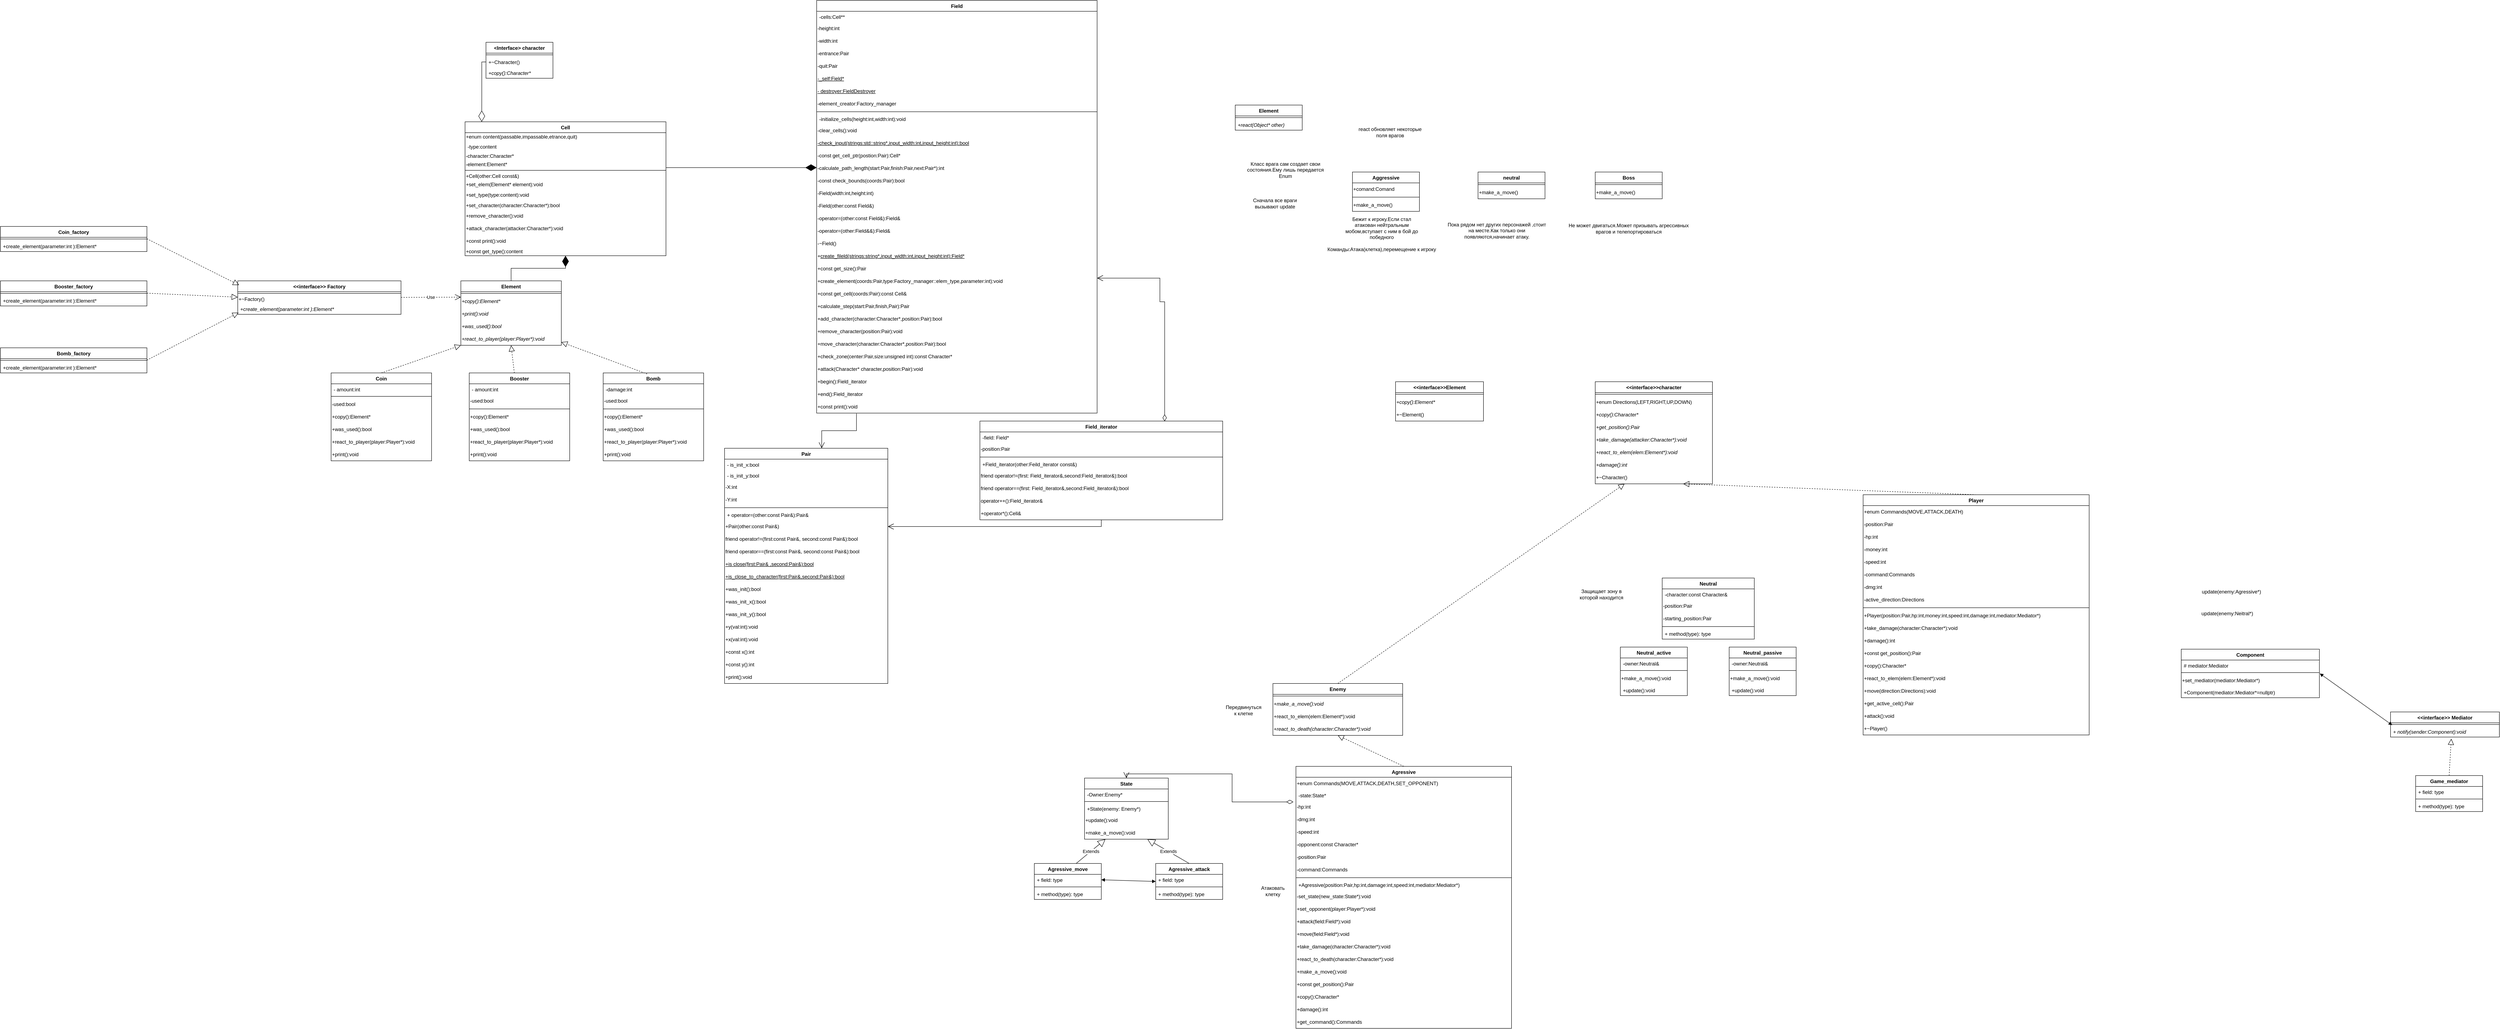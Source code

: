 <mxfile version="15.6.2" type="github">
  <diagram id="C5RBs43oDa-KdzZeNtuy" name="Page-1">
    <mxGraphModel dx="2596" dy="573" grid="1" gridSize="10" guides="1" tooltips="1" connect="1" arrows="1" fold="1" page="1" pageScale="1" pageWidth="827" pageHeight="1169" math="0" shadow="0">
      <root>
        <mxCell id="WIyWlLk6GJQsqaUBKTNV-0" />
        <mxCell id="WIyWlLk6GJQsqaUBKTNV-1" parent="WIyWlLk6GJQsqaUBKTNV-0" />
        <mxCell id="xsE1GSZscVZEgbZIW3LD-2" value="Cell" style="swimlane;fontStyle=1;align=center;verticalAlign=top;childLayout=stackLayout;horizontal=1;startSize=26;horizontalStack=0;resizeParent=1;resizeParentMax=0;resizeLast=0;collapsible=1;marginBottom=0;" parent="WIyWlLk6GJQsqaUBKTNV-1" vertex="1">
          <mxGeometry x="-260" y="350" width="480" height="320" as="geometry" />
        </mxCell>
        <mxCell id="48n6h0wSSKRTp9PxJUe6-4" value="&lt;div align=&quot;left&quot;&gt;+enum content(passable,impassable,etrance,quit)&lt;/div&gt;" style="text;html=1;strokeColor=none;fillColor=none;align=left;verticalAlign=middle;whiteSpace=wrap;rounded=0;" parent="xsE1GSZscVZEgbZIW3LD-2" vertex="1">
          <mxGeometry y="26" width="480" height="20" as="geometry" />
        </mxCell>
        <mxCell id="xsE1GSZscVZEgbZIW3LD-3" value="-type:content" style="text;strokeColor=none;fillColor=none;align=left;verticalAlign=top;spacingLeft=4;spacingRight=4;overflow=hidden;rotatable=0;points=[[0,0.5],[1,0.5]];portConstraint=eastwest;" parent="xsE1GSZscVZEgbZIW3LD-2" vertex="1">
          <mxGeometry y="46" width="480" height="26" as="geometry" />
        </mxCell>
        <mxCell id="48n6h0wSSKRTp9PxJUe6-1" value="-character:Character*" style="text;html=1;strokeColor=none;fillColor=none;align=left;verticalAlign=middle;whiteSpace=wrap;rounded=0;" parent="xsE1GSZscVZEgbZIW3LD-2" vertex="1">
          <mxGeometry y="72" width="480" height="20" as="geometry" />
        </mxCell>
        <mxCell id="48n6h0wSSKRTp9PxJUe6-0" value="-element:Element*" style="text;html=1;strokeColor=none;fillColor=none;align=left;verticalAlign=middle;whiteSpace=wrap;rounded=0;" parent="xsE1GSZscVZEgbZIW3LD-2" vertex="1">
          <mxGeometry y="92" width="480" height="20" as="geometry" />
        </mxCell>
        <mxCell id="xsE1GSZscVZEgbZIW3LD-4" value="" style="line;strokeWidth=1;fillColor=none;align=left;verticalAlign=middle;spacingTop=-1;spacingLeft=3;spacingRight=3;rotatable=0;labelPosition=right;points=[];portConstraint=eastwest;" parent="xsE1GSZscVZEgbZIW3LD-2" vertex="1">
          <mxGeometry y="112" width="480" height="8" as="geometry" />
        </mxCell>
        <mxCell id="48n6h0wSSKRTp9PxJUe6-2" value="+Cell(other:Cell const&amp;amp;)" style="text;html=1;strokeColor=none;fillColor=none;align=left;verticalAlign=middle;whiteSpace=wrap;rounded=0;" parent="xsE1GSZscVZEgbZIW3LD-2" vertex="1">
          <mxGeometry y="120" width="480" height="20" as="geometry" />
        </mxCell>
        <mxCell id="48n6h0wSSKRTp9PxJUe6-5" value="+set_elem(Element* element):void" style="text;html=1;strokeColor=none;fillColor=none;align=left;verticalAlign=middle;whiteSpace=wrap;rounded=0;" parent="xsE1GSZscVZEgbZIW3LD-2" vertex="1">
          <mxGeometry y="140" width="480" height="20" as="geometry" />
        </mxCell>
        <mxCell id="grzV_4phDnwmopxn0Cy7-0" value="+set_type(type:content):void" style="text;html=1;strokeColor=none;fillColor=none;align=left;verticalAlign=middle;whiteSpace=wrap;rounded=0;" parent="xsE1GSZscVZEgbZIW3LD-2" vertex="1">
          <mxGeometry y="160" width="480" height="30" as="geometry" />
        </mxCell>
        <mxCell id="48n6h0wSSKRTp9PxJUe6-7" value="+set_character(character:Character*):bool" style="text;html=1;strokeColor=none;fillColor=none;align=left;verticalAlign=middle;whiteSpace=wrap;rounded=0;" parent="xsE1GSZscVZEgbZIW3LD-2" vertex="1">
          <mxGeometry y="190" width="480" height="20" as="geometry" />
        </mxCell>
        <mxCell id="grzV_4phDnwmopxn0Cy7-1" value="+remove_character():void" style="text;html=1;strokeColor=none;fillColor=none;align=left;verticalAlign=middle;whiteSpace=wrap;rounded=0;" parent="xsE1GSZscVZEgbZIW3LD-2" vertex="1">
          <mxGeometry y="210" width="480" height="30" as="geometry" />
        </mxCell>
        <mxCell id="grzV_4phDnwmopxn0Cy7-2" value="+attack_character(attacker:Character*):void" style="text;html=1;strokeColor=none;fillColor=none;align=left;verticalAlign=middle;whiteSpace=wrap;rounded=0;" parent="xsE1GSZscVZEgbZIW3LD-2" vertex="1">
          <mxGeometry y="240" width="480" height="30" as="geometry" />
        </mxCell>
        <mxCell id="GG4XUn2FxnZlyrhbKbJu-22" value="+const print():void" style="text;html=1;strokeColor=none;fillColor=none;align=left;verticalAlign=middle;whiteSpace=wrap;rounded=0;" parent="xsE1GSZscVZEgbZIW3LD-2" vertex="1">
          <mxGeometry y="270" width="480" height="30" as="geometry" />
        </mxCell>
        <mxCell id="48n6h0wSSKRTp9PxJUe6-8" value="+const get_type():content" style="text;html=1;strokeColor=none;fillColor=none;align=left;verticalAlign=middle;whiteSpace=wrap;rounded=0;" parent="xsE1GSZscVZEgbZIW3LD-2" vertex="1">
          <mxGeometry y="300" width="480" height="20" as="geometry" />
        </mxCell>
        <mxCell id="tWoFjFqfNtR5iYeBHFU--7" value="&lt;&lt;interface&gt;&gt; Factory" style="swimlane;fontStyle=1;align=center;verticalAlign=top;childLayout=stackLayout;horizontal=1;startSize=26;horizontalStack=0;resizeParent=1;resizeParentMax=0;resizeLast=0;collapsible=1;marginBottom=0;" parent="WIyWlLk6GJQsqaUBKTNV-1" vertex="1">
          <mxGeometry x="-803" y="730" width="390" height="80" as="geometry" />
        </mxCell>
        <mxCell id="tWoFjFqfNtR5iYeBHFU--9" value="" style="line;strokeWidth=1;fillColor=none;align=left;verticalAlign=middle;spacingTop=-1;spacingLeft=3;spacingRight=3;rotatable=0;labelPosition=right;points=[];portConstraint=eastwest;" parent="tWoFjFqfNtR5iYeBHFU--7" vertex="1">
          <mxGeometry y="26" width="390" height="8" as="geometry" />
        </mxCell>
        <mxCell id="McNXj-3BcxCFr41HC3wK-5" value="+~Factory()" style="text;html=1;strokeColor=none;fillColor=none;align=left;verticalAlign=middle;whiteSpace=wrap;rounded=0;" parent="tWoFjFqfNtR5iYeBHFU--7" vertex="1">
          <mxGeometry y="34" width="390" height="20" as="geometry" />
        </mxCell>
        <mxCell id="tWoFjFqfNtR5iYeBHFU--10" value="+create_element(parameter:int ):Element*" style="text;strokeColor=none;fillColor=none;align=left;verticalAlign=top;spacingLeft=4;spacingRight=4;overflow=hidden;rotatable=0;points=[[0,0.5],[1,0.5]];portConstraint=eastwest;fontStyle=2" parent="tWoFjFqfNtR5iYeBHFU--7" vertex="1">
          <mxGeometry y="54" width="390" height="26" as="geometry" />
        </mxCell>
        <mxCell id="McNXj-3BcxCFr41HC3wK-1" value="Element&#xa;" style="swimlane;fontStyle=1;align=center;verticalAlign=top;childLayout=stackLayout;horizontal=1;startSize=26;horizontalStack=0;resizeParent=1;resizeParentMax=0;resizeLast=0;collapsible=1;marginBottom=0;" parent="WIyWlLk6GJQsqaUBKTNV-1" vertex="1">
          <mxGeometry x="-270" y="730" width="240" height="154" as="geometry" />
        </mxCell>
        <mxCell id="McNXj-3BcxCFr41HC3wK-3" value="" style="line;strokeWidth=1;fillColor=none;align=left;verticalAlign=middle;spacingTop=-1;spacingLeft=3;spacingRight=3;rotatable=0;labelPosition=right;points=[];portConstraint=eastwest;" parent="McNXj-3BcxCFr41HC3wK-1" vertex="1">
          <mxGeometry y="26" width="240" height="8" as="geometry" />
        </mxCell>
        <mxCell id="Ug6BfeDQTz1O-QkU39ld-2" value="&lt;i&gt;+copy():Element*&lt;/i&gt;" style="text;html=1;strokeColor=none;fillColor=none;align=left;verticalAlign=middle;whiteSpace=wrap;rounded=0;" parent="McNXj-3BcxCFr41HC3wK-1" vertex="1">
          <mxGeometry y="34" width="240" height="30" as="geometry" />
        </mxCell>
        <mxCell id="GG4XUn2FxnZlyrhbKbJu-24" value="&lt;i&gt;+print():void&lt;/i&gt;" style="text;html=1;strokeColor=none;fillColor=none;align=left;verticalAlign=middle;whiteSpace=wrap;rounded=0;" parent="McNXj-3BcxCFr41HC3wK-1" vertex="1">
          <mxGeometry y="64" width="240" height="30" as="geometry" />
        </mxCell>
        <mxCell id="oonbf2Go2FuBxZeRhi8Y-16" value="&lt;i&gt;+was_used():bool&lt;/i&gt;" style="text;html=1;strokeColor=none;fillColor=none;align=left;verticalAlign=middle;whiteSpace=wrap;rounded=0;" parent="McNXj-3BcxCFr41HC3wK-1" vertex="1">
          <mxGeometry y="94" width="240" height="30" as="geometry" />
        </mxCell>
        <mxCell id="oonbf2Go2FuBxZeRhi8Y-2" value="&lt;i&gt;+react_to_player(player:Player*):void&lt;/i&gt;" style="text;html=1;strokeColor=none;fillColor=none;align=left;verticalAlign=middle;whiteSpace=wrap;rounded=0;" parent="McNXj-3BcxCFr41HC3wK-1" vertex="1">
          <mxGeometry y="124" width="240" height="30" as="geometry" />
        </mxCell>
        <mxCell id="McNXj-3BcxCFr41HC3wK-7" value="Use" style="endArrow=open;endSize=12;dashed=1;html=1;entryX=0;entryY=0.25;entryDx=0;entryDy=0;" parent="WIyWlLk6GJQsqaUBKTNV-1" edge="1">
          <mxGeometry width="160" relative="1" as="geometry">
            <mxPoint x="-413" y="769.5" as="sourcePoint" />
            <mxPoint x="-270" y="769" as="targetPoint" />
          </mxGeometry>
        </mxCell>
        <mxCell id="McNXj-3BcxCFr41HC3wK-9" value="Coin&#xa;" style="swimlane;fontStyle=1;align=center;verticalAlign=top;childLayout=stackLayout;horizontal=1;startSize=26;horizontalStack=0;resizeParent=1;resizeParentMax=0;resizeLast=0;collapsible=1;marginBottom=0;" parent="WIyWlLk6GJQsqaUBKTNV-1" vertex="1">
          <mxGeometry x="-580" y="950" width="240" height="210" as="geometry" />
        </mxCell>
        <mxCell id="McNXj-3BcxCFr41HC3wK-10" value="- amount:int" style="text;strokeColor=none;fillColor=none;align=left;verticalAlign=top;spacingLeft=4;spacingRight=4;overflow=hidden;rotatable=0;points=[[0,0.5],[1,0.5]];portConstraint=eastwest;" parent="McNXj-3BcxCFr41HC3wK-9" vertex="1">
          <mxGeometry y="26" width="240" height="26" as="geometry" />
        </mxCell>
        <mxCell id="McNXj-3BcxCFr41HC3wK-11" value="" style="line;strokeWidth=1;fillColor=none;align=left;verticalAlign=middle;spacingTop=-1;spacingLeft=3;spacingRight=3;rotatable=0;labelPosition=right;points=[];portConstraint=eastwest;" parent="McNXj-3BcxCFr41HC3wK-9" vertex="1">
          <mxGeometry y="52" width="240" height="8" as="geometry" />
        </mxCell>
        <mxCell id="oonbf2Go2FuBxZeRhi8Y-15" value="-used:bool" style="text;html=1;strokeColor=none;fillColor=none;align=left;verticalAlign=middle;whiteSpace=wrap;rounded=0;" parent="McNXj-3BcxCFr41HC3wK-9" vertex="1">
          <mxGeometry y="60" width="240" height="30" as="geometry" />
        </mxCell>
        <mxCell id="Ug6BfeDQTz1O-QkU39ld-5" value="+copy():Element*" style="text;html=1;strokeColor=none;fillColor=none;align=left;verticalAlign=middle;whiteSpace=wrap;rounded=0;" parent="McNXj-3BcxCFr41HC3wK-9" vertex="1">
          <mxGeometry y="90" width="240" height="30" as="geometry" />
        </mxCell>
        <mxCell id="oonbf2Go2FuBxZeRhi8Y-18" value="+was_used():bool" style="text;html=1;strokeColor=none;fillColor=none;align=left;verticalAlign=middle;whiteSpace=wrap;rounded=0;" parent="McNXj-3BcxCFr41HC3wK-9" vertex="1">
          <mxGeometry y="120" width="240" height="30" as="geometry" />
        </mxCell>
        <mxCell id="oonbf2Go2FuBxZeRhi8Y-3" value="+react_to_player(player:Player*):void" style="text;html=1;strokeColor=none;fillColor=none;align=left;verticalAlign=middle;whiteSpace=wrap;rounded=0;" parent="McNXj-3BcxCFr41HC3wK-9" vertex="1">
          <mxGeometry y="150" width="240" height="30" as="geometry" />
        </mxCell>
        <mxCell id="GG4XUn2FxnZlyrhbKbJu-27" value="+print():void" style="text;html=1;strokeColor=none;fillColor=none;align=left;verticalAlign=middle;whiteSpace=wrap;rounded=0;" parent="McNXj-3BcxCFr41HC3wK-9" vertex="1">
          <mxGeometry y="180" width="240" height="30" as="geometry" />
        </mxCell>
        <mxCell id="McNXj-3BcxCFr41HC3wK-14" value="" style="endArrow=block;dashed=1;endFill=0;endSize=12;html=1;entryX=0;entryY=1;entryDx=0;entryDy=0;exitX=0.5;exitY=0;exitDx=0;exitDy=0;" parent="WIyWlLk6GJQsqaUBKTNV-1" source="McNXj-3BcxCFr41HC3wK-9" target="oonbf2Go2FuBxZeRhi8Y-2" edge="1">
          <mxGeometry width="160" relative="1" as="geometry">
            <mxPoint x="-420" y="880" as="sourcePoint" />
            <mxPoint x="-273.6" y="875.658" as="targetPoint" />
          </mxGeometry>
        </mxCell>
        <mxCell id="McNXj-3BcxCFr41HC3wK-15" value="Booster" style="swimlane;fontStyle=1;align=center;verticalAlign=top;childLayout=stackLayout;horizontal=1;startSize=26;horizontalStack=0;resizeParent=1;resizeParentMax=0;resizeLast=0;collapsible=1;marginBottom=0;" parent="WIyWlLk6GJQsqaUBKTNV-1" vertex="1">
          <mxGeometry x="-250" y="950" width="240" height="210" as="geometry" />
        </mxCell>
        <mxCell id="McNXj-3BcxCFr41HC3wK-16" value="- amount:int" style="text;strokeColor=none;fillColor=none;align=left;verticalAlign=top;spacingLeft=4;spacingRight=4;overflow=hidden;rotatable=0;points=[[0,0.5],[1,0.5]];portConstraint=eastwest;" parent="McNXj-3BcxCFr41HC3wK-15" vertex="1">
          <mxGeometry y="26" width="240" height="26" as="geometry" />
        </mxCell>
        <mxCell id="oonbf2Go2FuBxZeRhi8Y-13" value="-used:bool" style="text;html=1;strokeColor=none;fillColor=none;align=left;verticalAlign=middle;whiteSpace=wrap;rounded=0;" parent="McNXj-3BcxCFr41HC3wK-15" vertex="1">
          <mxGeometry y="52" width="240" height="30" as="geometry" />
        </mxCell>
        <mxCell id="McNXj-3BcxCFr41HC3wK-17" value="" style="line;strokeWidth=1;fillColor=none;align=left;verticalAlign=middle;spacingTop=-1;spacingLeft=3;spacingRight=3;rotatable=0;labelPosition=right;points=[];portConstraint=eastwest;" parent="McNXj-3BcxCFr41HC3wK-15" vertex="1">
          <mxGeometry y="82" width="240" height="8" as="geometry" />
        </mxCell>
        <mxCell id="Ug6BfeDQTz1O-QkU39ld-4" value="+copy():Element*" style="text;html=1;strokeColor=none;fillColor=none;align=left;verticalAlign=middle;whiteSpace=wrap;rounded=0;" parent="McNXj-3BcxCFr41HC3wK-15" vertex="1">
          <mxGeometry y="90" width="240" height="30" as="geometry" />
        </mxCell>
        <mxCell id="oonbf2Go2FuBxZeRhi8Y-17" value="+was_used():bool" style="text;html=1;strokeColor=none;fillColor=none;align=left;verticalAlign=middle;whiteSpace=wrap;rounded=0;" parent="McNXj-3BcxCFr41HC3wK-15" vertex="1">
          <mxGeometry y="120" width="240" height="30" as="geometry" />
        </mxCell>
        <mxCell id="oonbf2Go2FuBxZeRhi8Y-4" value="+react_to_player(player:Player*):void" style="text;html=1;strokeColor=none;fillColor=none;align=left;verticalAlign=middle;whiteSpace=wrap;rounded=0;" parent="McNXj-3BcxCFr41HC3wK-15" vertex="1">
          <mxGeometry y="150" width="240" height="30" as="geometry" />
        </mxCell>
        <mxCell id="GG4XUn2FxnZlyrhbKbJu-25" value="+print():void" style="text;html=1;strokeColor=none;fillColor=none;align=left;verticalAlign=middle;whiteSpace=wrap;rounded=0;" parent="McNXj-3BcxCFr41HC3wK-15" vertex="1">
          <mxGeometry y="180" width="240" height="30" as="geometry" />
        </mxCell>
        <mxCell id="McNXj-3BcxCFr41HC3wK-22" value="" style="endArrow=block;dashed=1;endFill=0;endSize=12;html=1;entryX=0.5;entryY=1;entryDx=0;entryDy=0;" parent="WIyWlLk6GJQsqaUBKTNV-1" source="McNXj-3BcxCFr41HC3wK-15" target="oonbf2Go2FuBxZeRhi8Y-2" edge="1">
          <mxGeometry width="160" relative="1" as="geometry">
            <mxPoint x="-225" y="870" as="sourcePoint" />
            <mxPoint x="-138.48" y="882.002" as="targetPoint" />
          </mxGeometry>
        </mxCell>
        <mxCell id="el9_5BR20MesqiRmmWId-0" value="Bomb" style="swimlane;fontStyle=1;align=center;verticalAlign=top;childLayout=stackLayout;horizontal=1;startSize=26;horizontalStack=0;resizeParent=1;resizeParentMax=0;resizeLast=0;collapsible=1;marginBottom=0;" parent="WIyWlLk6GJQsqaUBKTNV-1" vertex="1">
          <mxGeometry x="70" y="950" width="240" height="210" as="geometry" />
        </mxCell>
        <mxCell id="el9_5BR20MesqiRmmWId-1" value="-damage:int" style="text;strokeColor=none;fillColor=none;align=left;verticalAlign=top;spacingLeft=4;spacingRight=4;overflow=hidden;rotatable=0;points=[[0,0.5],[1,0.5]];portConstraint=eastwest;" parent="el9_5BR20MesqiRmmWId-0" vertex="1">
          <mxGeometry y="26" width="240" height="26" as="geometry" />
        </mxCell>
        <mxCell id="oonbf2Go2FuBxZeRhi8Y-14" value="-used:bool" style="text;html=1;strokeColor=none;fillColor=none;align=left;verticalAlign=middle;whiteSpace=wrap;rounded=0;" parent="el9_5BR20MesqiRmmWId-0" vertex="1">
          <mxGeometry y="52" width="240" height="30" as="geometry" />
        </mxCell>
        <mxCell id="el9_5BR20MesqiRmmWId-2" value="" style="line;strokeWidth=1;fillColor=none;align=left;verticalAlign=middle;spacingTop=-1;spacingLeft=3;spacingRight=3;rotatable=0;labelPosition=right;points=[];portConstraint=eastwest;" parent="el9_5BR20MesqiRmmWId-0" vertex="1">
          <mxGeometry y="82" width="240" height="8" as="geometry" />
        </mxCell>
        <mxCell id="Ug6BfeDQTz1O-QkU39ld-3" value="+copy():Element*" style="text;html=1;strokeColor=none;fillColor=none;align=left;verticalAlign=middle;whiteSpace=wrap;rounded=0;" parent="el9_5BR20MesqiRmmWId-0" vertex="1">
          <mxGeometry y="90" width="240" height="30" as="geometry" />
        </mxCell>
        <mxCell id="oonbf2Go2FuBxZeRhi8Y-19" value="+was_used():bool" style="text;html=1;strokeColor=none;fillColor=none;align=left;verticalAlign=middle;whiteSpace=wrap;rounded=0;" parent="el9_5BR20MesqiRmmWId-0" vertex="1">
          <mxGeometry y="120" width="240" height="30" as="geometry" />
        </mxCell>
        <mxCell id="oonbf2Go2FuBxZeRhi8Y-5" value="+react_to_player(player:Player*):void" style="text;html=1;strokeColor=none;fillColor=none;align=left;verticalAlign=middle;whiteSpace=wrap;rounded=0;" parent="el9_5BR20MesqiRmmWId-0" vertex="1">
          <mxGeometry y="150" width="240" height="30" as="geometry" />
        </mxCell>
        <mxCell id="GG4XUn2FxnZlyrhbKbJu-26" value="+print():void" style="text;html=1;strokeColor=none;fillColor=none;align=left;verticalAlign=middle;whiteSpace=wrap;rounded=0;" parent="el9_5BR20MesqiRmmWId-0" vertex="1">
          <mxGeometry y="180" width="240" height="30" as="geometry" />
        </mxCell>
        <mxCell id="el9_5BR20MesqiRmmWId-5" value="" style="endArrow=block;dashed=1;endFill=0;endSize=12;html=1;exitX=0.438;exitY=0.012;exitDx=0;exitDy=0;exitPerimeter=0;entryX=1;entryY=0.75;entryDx=0;entryDy=0;" parent="WIyWlLk6GJQsqaUBKTNV-1" source="el9_5BR20MesqiRmmWId-0" target="oonbf2Go2FuBxZeRhi8Y-2" edge="1">
          <mxGeometry width="160" relative="1" as="geometry">
            <mxPoint x="-110" y="820" as="sourcePoint" />
            <mxPoint x="-30" y="867" as="targetPoint" />
          </mxGeometry>
        </mxCell>
        <mxCell id="el9_5BR20MesqiRmmWId-6" value="Coin_factory" style="swimlane;fontStyle=1;align=center;verticalAlign=top;childLayout=stackLayout;horizontal=1;startSize=26;horizontalStack=0;resizeParent=1;resizeParentMax=0;resizeLast=0;collapsible=1;marginBottom=0;" parent="WIyWlLk6GJQsqaUBKTNV-1" vertex="1">
          <mxGeometry x="-1370" y="600" width="350" height="60" as="geometry" />
        </mxCell>
        <mxCell id="el9_5BR20MesqiRmmWId-8" value="" style="line;strokeWidth=1;fillColor=none;align=left;verticalAlign=middle;spacingTop=-1;spacingLeft=3;spacingRight=3;rotatable=0;labelPosition=right;points=[];portConstraint=eastwest;" parent="el9_5BR20MesqiRmmWId-6" vertex="1">
          <mxGeometry y="26" width="350" height="8" as="geometry" />
        </mxCell>
        <mxCell id="el9_5BR20MesqiRmmWId-10" value="+create_element(parameter:int ):Element*" style="text;strokeColor=none;fillColor=none;align=left;verticalAlign=top;spacingLeft=4;spacingRight=4;overflow=hidden;rotatable=0;points=[[0,0.5],[1,0.5]];portConstraint=eastwest;fontStyle=0" parent="el9_5BR20MesqiRmmWId-6" vertex="1">
          <mxGeometry y="34" width="350" height="26" as="geometry" />
        </mxCell>
        <mxCell id="8DYW9aeiwufktY21G8mX-1" value="Booster_factory" style="swimlane;fontStyle=1;align=center;verticalAlign=top;childLayout=stackLayout;horizontal=1;startSize=26;horizontalStack=0;resizeParent=1;resizeParentMax=0;resizeLast=0;collapsible=1;marginBottom=0;" parent="WIyWlLk6GJQsqaUBKTNV-1" vertex="1">
          <mxGeometry x="-1370" y="730" width="350" height="60" as="geometry" />
        </mxCell>
        <mxCell id="8DYW9aeiwufktY21G8mX-2" value="" style="line;strokeWidth=1;fillColor=none;align=left;verticalAlign=middle;spacingTop=-1;spacingLeft=3;spacingRight=3;rotatable=0;labelPosition=right;points=[];portConstraint=eastwest;" parent="8DYW9aeiwufktY21G8mX-1" vertex="1">
          <mxGeometry y="26" width="350" height="8" as="geometry" />
        </mxCell>
        <mxCell id="8DYW9aeiwufktY21G8mX-3" value="+create_element(parameter:int ):Element*" style="text;strokeColor=none;fillColor=none;align=left;verticalAlign=top;spacingLeft=4;spacingRight=4;overflow=hidden;rotatable=0;points=[[0,0.5],[1,0.5]];portConstraint=eastwest;fontStyle=0" parent="8DYW9aeiwufktY21G8mX-1" vertex="1">
          <mxGeometry y="34" width="350" height="26" as="geometry" />
        </mxCell>
        <mxCell id="8DYW9aeiwufktY21G8mX-4" value="Bomb_factory" style="swimlane;fontStyle=1;align=center;verticalAlign=top;childLayout=stackLayout;horizontal=1;startSize=26;horizontalStack=0;resizeParent=1;resizeParentMax=0;resizeLast=0;collapsible=1;marginBottom=0;" parent="WIyWlLk6GJQsqaUBKTNV-1" vertex="1">
          <mxGeometry x="-1370" y="890" width="350" height="60" as="geometry" />
        </mxCell>
        <mxCell id="8DYW9aeiwufktY21G8mX-5" value="" style="line;strokeWidth=1;fillColor=none;align=left;verticalAlign=middle;spacingTop=-1;spacingLeft=3;spacingRight=3;rotatable=0;labelPosition=right;points=[];portConstraint=eastwest;" parent="8DYW9aeiwufktY21G8mX-4" vertex="1">
          <mxGeometry y="26" width="350" height="8" as="geometry" />
        </mxCell>
        <mxCell id="8DYW9aeiwufktY21G8mX-6" value="+create_element(parameter:int ):Element*" style="text;strokeColor=none;fillColor=none;align=left;verticalAlign=top;spacingLeft=4;spacingRight=4;overflow=hidden;rotatable=0;points=[[0,0.5],[1,0.5]];portConstraint=eastwest;fontStyle=0" parent="8DYW9aeiwufktY21G8mX-4" vertex="1">
          <mxGeometry y="34" width="350" height="26" as="geometry" />
        </mxCell>
        <mxCell id="8DYW9aeiwufktY21G8mX-7" value="" style="endArrow=block;dashed=1;endFill=0;endSize=12;html=1;entryX=0.008;entryY=0.125;entryDx=0;entryDy=0;entryPerimeter=0;" parent="WIyWlLk6GJQsqaUBKTNV-1" target="tWoFjFqfNtR5iYeBHFU--7" edge="1">
          <mxGeometry width="160" relative="1" as="geometry">
            <mxPoint x="-1020" y="629.5" as="sourcePoint" />
            <mxPoint x="-860" y="629.5" as="targetPoint" />
          </mxGeometry>
        </mxCell>
        <mxCell id="8DYW9aeiwufktY21G8mX-8" value="" style="endArrow=block;dashed=1;endFill=0;endSize=12;html=1;entryX=0;entryY=0.25;entryDx=0;entryDy=0;" parent="WIyWlLk6GJQsqaUBKTNV-1" target="McNXj-3BcxCFr41HC3wK-5" edge="1">
          <mxGeometry width="160" relative="1" as="geometry">
            <mxPoint x="-1020" y="759.5" as="sourcePoint" />
            <mxPoint x="-860" y="759.5" as="targetPoint" />
          </mxGeometry>
        </mxCell>
        <mxCell id="8DYW9aeiwufktY21G8mX-9" value="" style="endArrow=block;dashed=1;endFill=0;endSize=12;html=1;entryX=0.005;entryY=0.846;entryDx=0;entryDy=0;entryPerimeter=0;" parent="WIyWlLk6GJQsqaUBKTNV-1" target="tWoFjFqfNtR5iYeBHFU--10" edge="1">
          <mxGeometry width="160" relative="1" as="geometry">
            <mxPoint x="-1020" y="919.5" as="sourcePoint" />
            <mxPoint x="-860" y="919.5" as="targetPoint" />
          </mxGeometry>
        </mxCell>
        <mxCell id="Iwc6zqxQIkc-S9eKUuf3-0" value="Field" style="swimlane;fontStyle=1;align=center;verticalAlign=top;childLayout=stackLayout;horizontal=1;startSize=26;horizontalStack=0;resizeParent=1;resizeParentMax=0;resizeLast=0;collapsible=1;marginBottom=0;" parent="WIyWlLk6GJQsqaUBKTNV-1" vertex="1">
          <mxGeometry x="580" y="60" width="670" height="986" as="geometry" />
        </mxCell>
        <mxCell id="Iwc6zqxQIkc-S9eKUuf3-1" value="-cells:Cell**" style="text;strokeColor=none;fillColor=none;align=left;verticalAlign=top;spacingLeft=4;spacingRight=4;overflow=hidden;rotatable=0;points=[[0,0.5],[1,0.5]];portConstraint=eastwest;" parent="Iwc6zqxQIkc-S9eKUuf3-0" vertex="1">
          <mxGeometry y="26" width="670" height="26" as="geometry" />
        </mxCell>
        <mxCell id="GG4XUn2FxnZlyrhbKbJu-0" value="-height:int" style="text;html=1;strokeColor=none;fillColor=none;align=left;verticalAlign=middle;whiteSpace=wrap;rounded=0;" parent="Iwc6zqxQIkc-S9eKUuf3-0" vertex="1">
          <mxGeometry y="52" width="670" height="30" as="geometry" />
        </mxCell>
        <mxCell id="GG4XUn2FxnZlyrhbKbJu-1" value="-width:int" style="text;html=1;strokeColor=none;fillColor=none;align=left;verticalAlign=middle;whiteSpace=wrap;rounded=0;" parent="Iwc6zqxQIkc-S9eKUuf3-0" vertex="1">
          <mxGeometry y="82" width="670" height="30" as="geometry" />
        </mxCell>
        <mxCell id="GG4XUn2FxnZlyrhbKbJu-2" value="-entrance:Pair" style="text;html=1;strokeColor=none;fillColor=none;align=left;verticalAlign=middle;whiteSpace=wrap;rounded=0;" parent="Iwc6zqxQIkc-S9eKUuf3-0" vertex="1">
          <mxGeometry y="112" width="670" height="30" as="geometry" />
        </mxCell>
        <mxCell id="GG4XUn2FxnZlyrhbKbJu-3" value="-quit:Pair" style="text;html=1;strokeColor=none;fillColor=none;align=left;verticalAlign=middle;whiteSpace=wrap;rounded=0;" parent="Iwc6zqxQIkc-S9eKUuf3-0" vertex="1">
          <mxGeometry y="142" width="670" height="30" as="geometry" />
        </mxCell>
        <mxCell id="tuSI-3SOKSr631faxkzB-22" value="&lt;u&gt;-_self:Field*&lt;/u&gt;" style="text;html=1;strokeColor=none;fillColor=none;align=left;verticalAlign=middle;whiteSpace=wrap;rounded=0;" parent="Iwc6zqxQIkc-S9eKUuf3-0" vertex="1">
          <mxGeometry y="172" width="670" height="30" as="geometry" />
        </mxCell>
        <mxCell id="tuSI-3SOKSr631faxkzB-23" value="&lt;u&gt;- destroyer:FieldDestroyer&lt;/u&gt;" style="text;html=1;strokeColor=none;fillColor=none;align=left;verticalAlign=middle;whiteSpace=wrap;rounded=0;" parent="Iwc6zqxQIkc-S9eKUuf3-0" vertex="1">
          <mxGeometry y="202" width="670" height="30" as="geometry" />
        </mxCell>
        <mxCell id="GG4XUn2FxnZlyrhbKbJu-4" value="-element_creator:Factory_manager" style="text;html=1;strokeColor=none;fillColor=none;align=left;verticalAlign=middle;whiteSpace=wrap;rounded=0;" parent="Iwc6zqxQIkc-S9eKUuf3-0" vertex="1">
          <mxGeometry y="232" width="670" height="30" as="geometry" />
        </mxCell>
        <mxCell id="Iwc6zqxQIkc-S9eKUuf3-2" value="" style="line;strokeWidth=1;fillColor=none;align=left;verticalAlign=middle;spacingTop=-1;spacingLeft=3;spacingRight=3;rotatable=0;labelPosition=right;points=[];portConstraint=eastwest;" parent="Iwc6zqxQIkc-S9eKUuf3-0" vertex="1">
          <mxGeometry y="262" width="670" height="8" as="geometry" />
        </mxCell>
        <mxCell id="Iwc6zqxQIkc-S9eKUuf3-3" value="-initialize_cells(height:int,width:int):void" style="text;strokeColor=none;fillColor=none;align=left;verticalAlign=top;spacingLeft=4;spacingRight=4;overflow=hidden;rotatable=0;points=[[0,0.5],[1,0.5]];portConstraint=eastwest;" parent="Iwc6zqxQIkc-S9eKUuf3-0" vertex="1">
          <mxGeometry y="270" width="670" height="26" as="geometry" />
        </mxCell>
        <mxCell id="tuSI-3SOKSr631faxkzB-24" value="-clear_cells():void" style="text;html=1;strokeColor=none;fillColor=none;align=left;verticalAlign=middle;whiteSpace=wrap;rounded=0;" parent="Iwc6zqxQIkc-S9eKUuf3-0" vertex="1">
          <mxGeometry y="296" width="670" height="30" as="geometry" />
        </mxCell>
        <mxCell id="tuSI-3SOKSr631faxkzB-25" value="&lt;u&gt;-check_input(strings:std::string*,input_width:int,input_height:int):bool&lt;/u&gt;" style="text;html=1;strokeColor=none;fillColor=none;align=left;verticalAlign=middle;whiteSpace=wrap;rounded=0;" parent="Iwc6zqxQIkc-S9eKUuf3-0" vertex="1">
          <mxGeometry y="326" width="670" height="30" as="geometry" />
        </mxCell>
        <mxCell id="tuSI-3SOKSr631faxkzB-26" value="-const get_cell_ptr(postion:Pair):Cell*" style="text;html=1;strokeColor=none;fillColor=none;align=left;verticalAlign=middle;whiteSpace=wrap;rounded=0;" parent="Iwc6zqxQIkc-S9eKUuf3-0" vertex="1">
          <mxGeometry y="356" width="670" height="30" as="geometry" />
        </mxCell>
        <mxCell id="tuSI-3SOKSr631faxkzB-27" value="-calculate_path_length(start:Pair,finish:Pair,next:Pair*):int" style="text;html=1;strokeColor=none;fillColor=none;align=left;verticalAlign=middle;whiteSpace=wrap;rounded=0;" parent="Iwc6zqxQIkc-S9eKUuf3-0" vertex="1">
          <mxGeometry y="386" width="670" height="30" as="geometry" />
        </mxCell>
        <mxCell id="tuSI-3SOKSr631faxkzB-28" value="-const check_bounds(coords:Pair):bool" style="text;html=1;strokeColor=none;fillColor=none;align=left;verticalAlign=middle;whiteSpace=wrap;rounded=0;" parent="Iwc6zqxQIkc-S9eKUuf3-0" vertex="1">
          <mxGeometry y="416" width="670" height="30" as="geometry" />
        </mxCell>
        <mxCell id="GG4XUn2FxnZlyrhbKbJu-5" value="-Field(width:int,height:int)" style="text;html=1;strokeColor=none;fillColor=none;align=left;verticalAlign=middle;whiteSpace=wrap;rounded=0;" parent="Iwc6zqxQIkc-S9eKUuf3-0" vertex="1">
          <mxGeometry y="446" width="670" height="30" as="geometry" />
        </mxCell>
        <mxCell id="GG4XUn2FxnZlyrhbKbJu-6" value="-Field(other:const Field&amp;amp;)" style="text;html=1;strokeColor=none;fillColor=none;align=left;verticalAlign=middle;whiteSpace=wrap;rounded=0;" parent="Iwc6zqxQIkc-S9eKUuf3-0" vertex="1">
          <mxGeometry y="476" width="670" height="30" as="geometry" />
        </mxCell>
        <mxCell id="GG4XUn2FxnZlyrhbKbJu-7" value="-operator=(other:const Field&amp;amp;):Field&amp;amp;" style="text;html=1;strokeColor=none;fillColor=none;align=left;verticalAlign=middle;whiteSpace=wrap;rounded=0;" parent="Iwc6zqxQIkc-S9eKUuf3-0" vertex="1">
          <mxGeometry y="506" width="670" height="30" as="geometry" />
        </mxCell>
        <mxCell id="GG4XUn2FxnZlyrhbKbJu-8" value="-operator=(other:Field&amp;amp;&amp;amp;):Field&amp;amp;" style="text;html=1;strokeColor=none;fillColor=none;align=left;verticalAlign=middle;whiteSpace=wrap;rounded=0;" parent="Iwc6zqxQIkc-S9eKUuf3-0" vertex="1">
          <mxGeometry y="536" width="670" height="30" as="geometry" />
        </mxCell>
        <mxCell id="tuSI-3SOKSr631faxkzB-29" value="-~Field()" style="text;html=1;strokeColor=none;fillColor=none;align=left;verticalAlign=middle;whiteSpace=wrap;rounded=0;" parent="Iwc6zqxQIkc-S9eKUuf3-0" vertex="1">
          <mxGeometry y="566" width="670" height="30" as="geometry" />
        </mxCell>
        <mxCell id="MBrvf-cVYj65ZBORAVVF-1" value="+&lt;u&gt;create_fileld(strings:string*,input_width:int,input_height:int):Field*&lt;/u&gt;" style="text;html=1;strokeColor=none;fillColor=none;align=left;verticalAlign=middle;whiteSpace=wrap;rounded=0;" parent="Iwc6zqxQIkc-S9eKUuf3-0" vertex="1">
          <mxGeometry y="596" width="670" height="30" as="geometry" />
        </mxCell>
        <mxCell id="GG4XUn2FxnZlyrhbKbJu-9" value="+const get_size():Pair" style="text;html=1;strokeColor=none;fillColor=none;align=left;verticalAlign=middle;whiteSpace=wrap;rounded=0;" parent="Iwc6zqxQIkc-S9eKUuf3-0" vertex="1">
          <mxGeometry y="626" width="670" height="30" as="geometry" />
        </mxCell>
        <mxCell id="GG4XUn2FxnZlyrhbKbJu-11" value="+create_element(coords:Pair,type:Factory_manager::elem_type,parameter:int):void" style="text;html=1;strokeColor=none;fillColor=none;align=left;verticalAlign=middle;whiteSpace=wrap;rounded=0;" parent="Iwc6zqxQIkc-S9eKUuf3-0" vertex="1">
          <mxGeometry y="656" width="670" height="30" as="geometry" />
        </mxCell>
        <mxCell id="GG4XUn2FxnZlyrhbKbJu-10" value="+const get_cell(coords:Pair):const Cell&amp;amp;" style="text;html=1;strokeColor=none;fillColor=none;align=left;verticalAlign=middle;whiteSpace=wrap;rounded=0;" parent="Iwc6zqxQIkc-S9eKUuf3-0" vertex="1">
          <mxGeometry y="686" width="670" height="30" as="geometry" />
        </mxCell>
        <mxCell id="oonbf2Go2FuBxZeRhi8Y-0" value="+calculate_step(start:Pair,finish,Pair):Pair" style="text;html=1;strokeColor=none;fillColor=none;align=left;verticalAlign=middle;whiteSpace=wrap;rounded=0;" parent="Iwc6zqxQIkc-S9eKUuf3-0" vertex="1">
          <mxGeometry y="716" width="670" height="30" as="geometry" />
        </mxCell>
        <mxCell id="oonbf2Go2FuBxZeRhi8Y-11" value="+add_character(character:Character*,position:Pair):bool" style="text;html=1;strokeColor=none;fillColor=none;align=left;verticalAlign=middle;whiteSpace=wrap;rounded=0;" parent="Iwc6zqxQIkc-S9eKUuf3-0" vertex="1">
          <mxGeometry y="746" width="670" height="30" as="geometry" />
        </mxCell>
        <mxCell id="oonbf2Go2FuBxZeRhi8Y-12" value="+remove_character(position:Pair):void" style="text;html=1;strokeColor=none;fillColor=none;align=left;verticalAlign=middle;whiteSpace=wrap;rounded=0;" parent="Iwc6zqxQIkc-S9eKUuf3-0" vertex="1">
          <mxGeometry y="776" width="670" height="30" as="geometry" />
        </mxCell>
        <mxCell id="oonbf2Go2FuBxZeRhi8Y-10" value="+move_character(character:Character*,position:Pair):bool" style="text;html=1;strokeColor=none;fillColor=none;align=left;verticalAlign=middle;whiteSpace=wrap;rounded=0;" parent="Iwc6zqxQIkc-S9eKUuf3-0" vertex="1">
          <mxGeometry y="806" width="670" height="30" as="geometry" />
        </mxCell>
        <mxCell id="Km_RlHxw6roVxN_tXcQw-21" value="+check_zone(center:Pair,size:unsigned int):const Character*" style="text;html=1;strokeColor=none;fillColor=none;align=left;verticalAlign=middle;whiteSpace=wrap;rounded=0;" vertex="1" parent="Iwc6zqxQIkc-S9eKUuf3-0">
          <mxGeometry y="836" width="670" height="30" as="geometry" />
        </mxCell>
        <mxCell id="oonbf2Go2FuBxZeRhi8Y-20" value="+attack(Character* character,position:Pair):void" style="text;html=1;strokeColor=none;fillColor=none;align=left;verticalAlign=middle;whiteSpace=wrap;rounded=0;" parent="Iwc6zqxQIkc-S9eKUuf3-0" vertex="1">
          <mxGeometry y="866" width="670" height="30" as="geometry" />
        </mxCell>
        <mxCell id="GG4XUn2FxnZlyrhbKbJu-13" value="+begin():Field_iterator" style="text;html=1;strokeColor=none;fillColor=none;align=left;verticalAlign=middle;whiteSpace=wrap;rounded=0;" parent="Iwc6zqxQIkc-S9eKUuf3-0" vertex="1">
          <mxGeometry y="896" width="670" height="30" as="geometry" />
        </mxCell>
        <mxCell id="GG4XUn2FxnZlyrhbKbJu-14" value="+end():Field_iterator" style="text;html=1;strokeColor=none;fillColor=none;align=left;verticalAlign=middle;whiteSpace=wrap;rounded=0;" parent="Iwc6zqxQIkc-S9eKUuf3-0" vertex="1">
          <mxGeometry y="926" width="670" height="30" as="geometry" />
        </mxCell>
        <mxCell id="GG4XUn2FxnZlyrhbKbJu-12" value="+const print():void" style="text;html=1;strokeColor=none;fillColor=none;align=left;verticalAlign=middle;whiteSpace=wrap;rounded=0;" parent="Iwc6zqxQIkc-S9eKUuf3-0" vertex="1">
          <mxGeometry y="956" width="670" height="30" as="geometry" />
        </mxCell>
        <mxCell id="Ug6BfeDQTz1O-QkU39ld-11" value="" style="endArrow=diamondThin;endFill=1;endSize=24;html=1;rounded=0;edgeStyle=orthogonalEdgeStyle;entryX=0.5;entryY=1;entryDx=0;entryDy=0;exitX=0.5;exitY=0;exitDx=0;exitDy=0;" parent="WIyWlLk6GJQsqaUBKTNV-1" source="McNXj-3BcxCFr41HC3wK-1" target="48n6h0wSSKRTp9PxJUe6-8" edge="1">
          <mxGeometry width="160" relative="1" as="geometry">
            <mxPoint x="-90" y="650" as="sourcePoint" />
            <mxPoint x="70" y="650" as="targetPoint" />
          </mxGeometry>
        </mxCell>
        <mxCell id="GG4XUn2FxnZlyrhbKbJu-17" value="" style="endArrow=diamondThin;endFill=1;endSize=24;html=1;rounded=0;edgeStyle=orthogonalEdgeStyle;" parent="WIyWlLk6GJQsqaUBKTNV-1" edge="1">
          <mxGeometry width="160" relative="1" as="geometry">
            <mxPoint x="220" y="459.5" as="sourcePoint" />
            <mxPoint x="580" y="459.5" as="targetPoint" />
          </mxGeometry>
        </mxCell>
        <mxCell id="GG4XUn2FxnZlyrhbKbJu-28" value="Field_iterator" style="swimlane;fontStyle=1;align=center;verticalAlign=top;childLayout=stackLayout;horizontal=1;startSize=26;horizontalStack=0;resizeParent=1;resizeParentMax=0;resizeLast=0;collapsible=1;marginBottom=0;" parent="WIyWlLk6GJQsqaUBKTNV-1" vertex="1">
          <mxGeometry x="970" y="1065" width="580" height="236" as="geometry" />
        </mxCell>
        <mxCell id="GG4XUn2FxnZlyrhbKbJu-29" value="-field: Field*" style="text;strokeColor=none;fillColor=none;align=left;verticalAlign=top;spacingLeft=4;spacingRight=4;overflow=hidden;rotatable=0;points=[[0,0.5],[1,0.5]];portConstraint=eastwest;" parent="GG4XUn2FxnZlyrhbKbJu-28" vertex="1">
          <mxGeometry y="26" width="580" height="26" as="geometry" />
        </mxCell>
        <mxCell id="GG4XUn2FxnZlyrhbKbJu-32" value="-position:Pair" style="text;html=1;strokeColor=none;fillColor=none;align=left;verticalAlign=middle;whiteSpace=wrap;rounded=0;" parent="GG4XUn2FxnZlyrhbKbJu-28" vertex="1">
          <mxGeometry y="52" width="580" height="30" as="geometry" />
        </mxCell>
        <mxCell id="GG4XUn2FxnZlyrhbKbJu-30" value="" style="line;strokeWidth=1;fillColor=none;align=left;verticalAlign=middle;spacingTop=-1;spacingLeft=3;spacingRight=3;rotatable=0;labelPosition=right;points=[];portConstraint=eastwest;" parent="GG4XUn2FxnZlyrhbKbJu-28" vertex="1">
          <mxGeometry y="82" width="580" height="8" as="geometry" />
        </mxCell>
        <mxCell id="GG4XUn2FxnZlyrhbKbJu-31" value="+Field_iterator(other:Feild_iterator const&amp;)" style="text;strokeColor=none;fillColor=none;align=left;verticalAlign=top;spacingLeft=4;spacingRight=4;overflow=hidden;rotatable=0;points=[[0,0.5],[1,0.5]];portConstraint=eastwest;" parent="GG4XUn2FxnZlyrhbKbJu-28" vertex="1">
          <mxGeometry y="90" width="580" height="26" as="geometry" />
        </mxCell>
        <mxCell id="GG4XUn2FxnZlyrhbKbJu-34" value="friend operator!=(first: Field_iterator&amp;amp;,second:Field_iterator&amp;amp;):bool" style="text;html=1;strokeColor=none;fillColor=none;align=left;verticalAlign=middle;whiteSpace=wrap;rounded=0;" parent="GG4XUn2FxnZlyrhbKbJu-28" vertex="1">
          <mxGeometry y="116" width="580" height="30" as="geometry" />
        </mxCell>
        <mxCell id="GG4XUn2FxnZlyrhbKbJu-36" value="friend operator==(first: Field_iterator&amp;amp;,second:Field_iterator&amp;amp;):bool" style="text;html=1;strokeColor=none;fillColor=none;align=left;verticalAlign=middle;whiteSpace=wrap;rounded=0;" parent="GG4XUn2FxnZlyrhbKbJu-28" vertex="1">
          <mxGeometry y="146" width="580" height="30" as="geometry" />
        </mxCell>
        <mxCell id="GG4XUn2FxnZlyrhbKbJu-39" value="operator++():Field_iterator&amp;amp;" style="text;html=1;strokeColor=none;fillColor=none;align=left;verticalAlign=middle;whiteSpace=wrap;rounded=0;" parent="GG4XUn2FxnZlyrhbKbJu-28" vertex="1">
          <mxGeometry y="176" width="580" height="30" as="geometry" />
        </mxCell>
        <mxCell id="GG4XUn2FxnZlyrhbKbJu-37" value="+operator*():Cell&amp;amp;" style="text;html=1;strokeColor=none;fillColor=none;align=left;verticalAlign=middle;whiteSpace=wrap;rounded=0;" parent="GG4XUn2FxnZlyrhbKbJu-28" vertex="1">
          <mxGeometry y="206" width="580" height="30" as="geometry" />
        </mxCell>
        <mxCell id="GG4XUn2FxnZlyrhbKbJu-40" value="" style="endArrow=open;html=1;endSize=12;startArrow=diamondThin;startSize=14;startFill=0;edgeStyle=orthogonalEdgeStyle;align=left;verticalAlign=bottom;rounded=0;fontStyle=0;entryX=1;entryY=0.25;entryDx=0;entryDy=0;exitX=0.761;exitY=0.003;exitDx=0;exitDy=0;exitPerimeter=0;" parent="WIyWlLk6GJQsqaUBKTNV-1" source="GG4XUn2FxnZlyrhbKbJu-28" target="GG4XUn2FxnZlyrhbKbJu-11" edge="1">
          <mxGeometry x="-1" y="3" relative="1" as="geometry">
            <mxPoint x="1400" y="949" as="sourcePoint" />
            <mxPoint x="1400" y="850" as="targetPoint" />
            <Array as="points">
              <mxPoint x="1411" y="780" />
              <mxPoint x="1400" y="780" />
              <mxPoint x="1400" y="724" />
            </Array>
          </mxGeometry>
        </mxCell>
        <mxCell id="GG4XUn2FxnZlyrhbKbJu-41" value="Pair" style="swimlane;fontStyle=1;align=center;verticalAlign=top;childLayout=stackLayout;horizontal=1;startSize=26;horizontalStack=0;resizeParent=1;resizeParentMax=0;resizeLast=0;collapsible=1;marginBottom=0;" parent="WIyWlLk6GJQsqaUBKTNV-1" vertex="1">
          <mxGeometry x="360" y="1130" width="390" height="562" as="geometry" />
        </mxCell>
        <mxCell id="GG4XUn2FxnZlyrhbKbJu-42" value="- is_init_x:bool" style="text;strokeColor=none;fillColor=none;align=left;verticalAlign=top;spacingLeft=4;spacingRight=4;overflow=hidden;rotatable=0;points=[[0,0.5],[1,0.5]];portConstraint=eastwest;" parent="GG4XUn2FxnZlyrhbKbJu-41" vertex="1">
          <mxGeometry y="26" width="390" height="26" as="geometry" />
        </mxCell>
        <mxCell id="GG4XUn2FxnZlyrhbKbJu-45" value="- is_init_y:bool" style="text;strokeColor=none;fillColor=none;align=left;verticalAlign=top;spacingLeft=4;spacingRight=4;overflow=hidden;rotatable=0;points=[[0,0.5],[1,0.5]];portConstraint=eastwest;" parent="GG4XUn2FxnZlyrhbKbJu-41" vertex="1">
          <mxGeometry y="52" width="390" height="26" as="geometry" />
        </mxCell>
        <mxCell id="GG4XUn2FxnZlyrhbKbJu-47" value="-X:int" style="text;html=1;strokeColor=none;fillColor=none;align=left;verticalAlign=middle;whiteSpace=wrap;rounded=0;" parent="GG4XUn2FxnZlyrhbKbJu-41" vertex="1">
          <mxGeometry y="78" width="390" height="30" as="geometry" />
        </mxCell>
        <mxCell id="GG4XUn2FxnZlyrhbKbJu-48" value="&lt;div&gt;-Y:int&lt;/div&gt;" style="text;html=1;strokeColor=none;fillColor=none;align=left;verticalAlign=middle;whiteSpace=wrap;rounded=0;" parent="GG4XUn2FxnZlyrhbKbJu-41" vertex="1">
          <mxGeometry y="108" width="390" height="30" as="geometry" />
        </mxCell>
        <mxCell id="GG4XUn2FxnZlyrhbKbJu-43" value="" style="line;strokeWidth=1;fillColor=none;align=left;verticalAlign=middle;spacingTop=-1;spacingLeft=3;spacingRight=3;rotatable=0;labelPosition=right;points=[];portConstraint=eastwest;" parent="GG4XUn2FxnZlyrhbKbJu-41" vertex="1">
          <mxGeometry y="138" width="390" height="8" as="geometry" />
        </mxCell>
        <mxCell id="GG4XUn2FxnZlyrhbKbJu-44" value="+ operator=(other:const Pair&amp;):Pair&amp;" style="text;strokeColor=none;fillColor=none;align=left;verticalAlign=top;spacingLeft=4;spacingRight=4;overflow=hidden;rotatable=0;points=[[0,0.5],[1,0.5]];portConstraint=eastwest;" parent="GG4XUn2FxnZlyrhbKbJu-41" vertex="1">
          <mxGeometry y="146" width="390" height="26" as="geometry" />
        </mxCell>
        <mxCell id="GG4XUn2FxnZlyrhbKbJu-49" value="+Pair(other:const Pair&amp;amp;)" style="text;html=1;strokeColor=none;fillColor=none;align=left;verticalAlign=middle;whiteSpace=wrap;rounded=0;" parent="GG4XUn2FxnZlyrhbKbJu-41" vertex="1">
          <mxGeometry y="172" width="390" height="30" as="geometry" />
        </mxCell>
        <mxCell id="GG4XUn2FxnZlyrhbKbJu-58" value="friend operator!=(first:const Pair&amp;amp;, second:const Pair&amp;amp;):bool" style="text;html=1;strokeColor=none;fillColor=none;align=left;verticalAlign=middle;whiteSpace=wrap;rounded=0;" parent="GG4XUn2FxnZlyrhbKbJu-41" vertex="1">
          <mxGeometry y="202" width="390" height="30" as="geometry" />
        </mxCell>
        <mxCell id="GG4XUn2FxnZlyrhbKbJu-59" value="friend operator==(first:const Pair&amp;amp;, second:const Pair&amp;amp;):bool" style="text;html=1;strokeColor=none;fillColor=none;align=left;verticalAlign=middle;whiteSpace=wrap;rounded=0;" parent="GG4XUn2FxnZlyrhbKbJu-41" vertex="1">
          <mxGeometry y="232" width="390" height="30" as="geometry" />
        </mxCell>
        <mxCell id="GG4XUn2FxnZlyrhbKbJu-60" value="&lt;u&gt;+is close(first:Pair&amp;amp; ,second:Pair&amp;amp;):bool&lt;/u&gt;" style="text;html=1;strokeColor=none;fillColor=none;align=left;verticalAlign=middle;whiteSpace=wrap;rounded=0;" parent="GG4XUn2FxnZlyrhbKbJu-41" vertex="1">
          <mxGeometry y="262" width="390" height="30" as="geometry" />
        </mxCell>
        <mxCell id="oonbf2Go2FuBxZeRhi8Y-21" value="&lt;u&gt;+is_close_to_character(first:Pair&amp;amp;,second:Pair&amp;amp;):bool&lt;/u&gt;" style="text;html=1;strokeColor=none;fillColor=none;align=left;verticalAlign=middle;whiteSpace=wrap;rounded=0;" parent="GG4XUn2FxnZlyrhbKbJu-41" vertex="1">
          <mxGeometry y="292" width="390" height="30" as="geometry" />
        </mxCell>
        <mxCell id="GG4XUn2FxnZlyrhbKbJu-50" value="+was_init():bool" style="text;html=1;strokeColor=none;fillColor=none;align=left;verticalAlign=middle;whiteSpace=wrap;rounded=0;" parent="GG4XUn2FxnZlyrhbKbJu-41" vertex="1">
          <mxGeometry y="322" width="390" height="30" as="geometry" />
        </mxCell>
        <mxCell id="GG4XUn2FxnZlyrhbKbJu-51" value="+was_init_x():bool" style="text;html=1;strokeColor=none;fillColor=none;align=left;verticalAlign=middle;whiteSpace=wrap;rounded=0;" parent="GG4XUn2FxnZlyrhbKbJu-41" vertex="1">
          <mxGeometry y="352" width="390" height="30" as="geometry" />
        </mxCell>
        <mxCell id="GG4XUn2FxnZlyrhbKbJu-52" value="+was_init_y():bool" style="text;html=1;strokeColor=none;fillColor=none;align=left;verticalAlign=middle;whiteSpace=wrap;rounded=0;" parent="GG4XUn2FxnZlyrhbKbJu-41" vertex="1">
          <mxGeometry y="382" width="390" height="30" as="geometry" />
        </mxCell>
        <mxCell id="GG4XUn2FxnZlyrhbKbJu-56" value="+y(val:int):void" style="text;html=1;strokeColor=none;fillColor=none;align=left;verticalAlign=middle;whiteSpace=wrap;rounded=0;" parent="GG4XUn2FxnZlyrhbKbJu-41" vertex="1">
          <mxGeometry y="412" width="390" height="30" as="geometry" />
        </mxCell>
        <mxCell id="GG4XUn2FxnZlyrhbKbJu-55" value="+x(val:int):void" style="text;html=1;strokeColor=none;fillColor=none;align=left;verticalAlign=middle;whiteSpace=wrap;rounded=0;" parent="GG4XUn2FxnZlyrhbKbJu-41" vertex="1">
          <mxGeometry y="442" width="390" height="30" as="geometry" />
        </mxCell>
        <mxCell id="GG4XUn2FxnZlyrhbKbJu-53" value="+const x():int" style="text;html=1;strokeColor=none;fillColor=none;align=left;verticalAlign=middle;whiteSpace=wrap;rounded=0;" parent="GG4XUn2FxnZlyrhbKbJu-41" vertex="1">
          <mxGeometry y="472" width="390" height="30" as="geometry" />
        </mxCell>
        <mxCell id="GG4XUn2FxnZlyrhbKbJu-54" value="+const y():int" style="text;html=1;strokeColor=none;fillColor=none;align=left;verticalAlign=middle;whiteSpace=wrap;rounded=0;" parent="GG4XUn2FxnZlyrhbKbJu-41" vertex="1">
          <mxGeometry y="502" width="390" height="30" as="geometry" />
        </mxCell>
        <mxCell id="GG4XUn2FxnZlyrhbKbJu-57" value="+print():void" style="text;html=1;strokeColor=none;fillColor=none;align=left;verticalAlign=middle;whiteSpace=wrap;rounded=0;" parent="GG4XUn2FxnZlyrhbKbJu-41" vertex="1">
          <mxGeometry y="532" width="390" height="30" as="geometry" />
        </mxCell>
        <mxCell id="GG4XUn2FxnZlyrhbKbJu-63" value="" style="endArrow=open;endFill=1;endSize=12;html=1;rounded=0;edgeStyle=orthogonalEdgeStyle;exitX=0.142;exitY=1.033;exitDx=0;exitDy=0;exitPerimeter=0;entryX=0.595;entryY=0;entryDx=0;entryDy=0;entryPerimeter=0;" parent="WIyWlLk6GJQsqaUBKTNV-1" source="GG4XUn2FxnZlyrhbKbJu-12" target="GG4XUn2FxnZlyrhbKbJu-41" edge="1">
          <mxGeometry width="160" relative="1" as="geometry">
            <mxPoint x="665.76" y="896" as="sourcePoint" />
            <mxPoint x="570" y="850" as="targetPoint" />
          </mxGeometry>
        </mxCell>
        <mxCell id="GG4XUn2FxnZlyrhbKbJu-65" value="" style="endArrow=open;endFill=1;endSize=12;html=1;rounded=0;edgeStyle=orthogonalEdgeStyle;exitX=0.5;exitY=1;exitDx=0;exitDy=0;entryX=1;entryY=0.5;entryDx=0;entryDy=0;" parent="WIyWlLk6GJQsqaUBKTNV-1" source="GG4XUn2FxnZlyrhbKbJu-37" target="GG4XUn2FxnZlyrhbKbJu-49" edge="1">
          <mxGeometry width="160" relative="1" as="geometry">
            <mxPoint x="340" y="1110" as="sourcePoint" />
            <mxPoint x="500" y="1110" as="targetPoint" />
          </mxGeometry>
        </mxCell>
        <mxCell id="IrzRq3G4p9jo7Ijh20c6-0" value="&lt;Interface&gt; character" style="swimlane;fontStyle=1;align=center;verticalAlign=top;childLayout=stackLayout;horizontal=1;startSize=26;horizontalStack=0;resizeParent=1;resizeParentMax=0;resizeLast=0;collapsible=1;marginBottom=0;" parent="WIyWlLk6GJQsqaUBKTNV-1" vertex="1">
          <mxGeometry x="-210" y="160" width="160" height="86" as="geometry" />
        </mxCell>
        <mxCell id="IrzRq3G4p9jo7Ijh20c6-1" value="" style="line;strokeWidth=1;fillColor=none;align=left;verticalAlign=middle;spacingTop=-1;spacingLeft=3;spacingRight=3;rotatable=0;labelPosition=right;points=[];portConstraint=eastwest;" parent="IrzRq3G4p9jo7Ijh20c6-0" vertex="1">
          <mxGeometry y="26" width="160" height="8" as="geometry" />
        </mxCell>
        <mxCell id="IrzRq3G4p9jo7Ijh20c6-2" value="+~Character()" style="text;strokeColor=none;fillColor=none;align=left;verticalAlign=top;spacingLeft=4;spacingRight=4;overflow=hidden;rotatable=0;points=[[0,0.5],[1,0.5]];portConstraint=eastwest;fontStyle=0" parent="IrzRq3G4p9jo7Ijh20c6-0" vertex="1">
          <mxGeometry y="34" width="160" height="26" as="geometry" />
        </mxCell>
        <mxCell id="IrzRq3G4p9jo7Ijh20c6-3" value="+copy():Character*" style="text;strokeColor=none;fillColor=none;align=left;verticalAlign=top;spacingLeft=4;spacingRight=4;overflow=hidden;rotatable=0;points=[[0,0.5],[1,0.5]];portConstraint=eastwest;fontStyle=2" parent="IrzRq3G4p9jo7Ijh20c6-0" vertex="1">
          <mxGeometry y="60" width="160" height="26" as="geometry" />
        </mxCell>
        <mxCell id="IrzRq3G4p9jo7Ijh20c6-5" value="" style="endArrow=diamondThin;endFill=0;endSize=24;html=1;rounded=0;edgeStyle=orthogonalEdgeStyle;exitX=0;exitY=0.5;exitDx=0;exitDy=0;entryX=0.083;entryY=0;entryDx=0;entryDy=0;entryPerimeter=0;" parent="WIyWlLk6GJQsqaUBKTNV-1" source="IrzRq3G4p9jo7Ijh20c6-2" target="xsE1GSZscVZEgbZIW3LD-2" edge="1">
          <mxGeometry width="160" relative="1" as="geometry">
            <mxPoint x="-400" y="250" as="sourcePoint" />
            <mxPoint x="-240" y="250" as="targetPoint" />
          </mxGeometry>
        </mxCell>
        <mxCell id="j1_erCObVobpXnONd0nw-4" value="Player" style="swimlane;fontStyle=1;align=center;verticalAlign=top;childLayout=stackLayout;horizontal=1;startSize=26;horizontalStack=0;resizeParent=1;resizeParentMax=0;resizeLast=0;collapsible=1;marginBottom=0;" parent="WIyWlLk6GJQsqaUBKTNV-1" vertex="1">
          <mxGeometry x="3080" y="1241" width="540" height="574" as="geometry" />
        </mxCell>
        <mxCell id="grzV_4phDnwmopxn0Cy7-13" value="+enum Commands(MOVE,ATTACK,DEATH)" style="text;html=1;strokeColor=none;fillColor=none;align=left;verticalAlign=middle;whiteSpace=wrap;rounded=0;" parent="j1_erCObVobpXnONd0nw-4" vertex="1">
          <mxGeometry y="26" width="540" height="30" as="geometry" />
        </mxCell>
        <mxCell id="grzV_4phDnwmopxn0Cy7-4" value="-position:Pair" style="text;html=1;strokeColor=none;fillColor=none;align=left;verticalAlign=middle;whiteSpace=wrap;rounded=0;" parent="j1_erCObVobpXnONd0nw-4" vertex="1">
          <mxGeometry y="56" width="540" height="30" as="geometry" />
        </mxCell>
        <mxCell id="grzV_4phDnwmopxn0Cy7-5" value="-hp:int" style="text;html=1;strokeColor=none;fillColor=none;align=left;verticalAlign=middle;whiteSpace=wrap;rounded=0;" parent="j1_erCObVobpXnONd0nw-4" vertex="1">
          <mxGeometry y="86" width="540" height="30" as="geometry" />
        </mxCell>
        <mxCell id="grzV_4phDnwmopxn0Cy7-6" value="-money:int" style="text;html=1;strokeColor=none;fillColor=none;align=left;verticalAlign=middle;whiteSpace=wrap;rounded=0;" parent="j1_erCObVobpXnONd0nw-4" vertex="1">
          <mxGeometry y="116" width="540" height="30" as="geometry" />
        </mxCell>
        <mxCell id="grzV_4phDnwmopxn0Cy7-7" value="-speed:int" style="text;html=1;strokeColor=none;fillColor=none;align=left;verticalAlign=middle;whiteSpace=wrap;rounded=0;" parent="j1_erCObVobpXnONd0nw-4" vertex="1">
          <mxGeometry y="146" width="540" height="30" as="geometry" />
        </mxCell>
        <mxCell id="grzV_4phDnwmopxn0Cy7-14" value="-command:Commands" style="text;html=1;strokeColor=none;fillColor=none;align=left;verticalAlign=middle;whiteSpace=wrap;rounded=0;" parent="j1_erCObVobpXnONd0nw-4" vertex="1">
          <mxGeometry y="176" width="540" height="30" as="geometry" />
        </mxCell>
        <mxCell id="grzV_4phDnwmopxn0Cy7-8" value="-dmg:int" style="text;html=1;strokeColor=none;fillColor=none;align=left;verticalAlign=middle;whiteSpace=wrap;rounded=0;" parent="j1_erCObVobpXnONd0nw-4" vertex="1">
          <mxGeometry y="206" width="540" height="30" as="geometry" />
        </mxCell>
        <mxCell id="grzV_4phDnwmopxn0Cy7-9" value="-active_direction:Directions" style="text;html=1;strokeColor=none;fillColor=none;align=left;verticalAlign=middle;whiteSpace=wrap;rounded=0;" parent="j1_erCObVobpXnONd0nw-4" vertex="1">
          <mxGeometry y="236" width="540" height="30" as="geometry" />
        </mxCell>
        <mxCell id="j1_erCObVobpXnONd0nw-6" value="" style="line;strokeWidth=1;fillColor=none;align=left;verticalAlign=middle;spacingTop=-1;spacingLeft=3;spacingRight=3;rotatable=0;labelPosition=right;points=[];portConstraint=eastwest;" parent="j1_erCObVobpXnONd0nw-4" vertex="1">
          <mxGeometry y="266" width="540" height="8" as="geometry" />
        </mxCell>
        <mxCell id="grzV_4phDnwmopxn0Cy7-15" value="+Player(position:Pair,hp:int,money:int,speed:int,damage:int,mediator:Mediator*)" style="text;html=1;strokeColor=none;fillColor=none;align=left;verticalAlign=middle;whiteSpace=wrap;rounded=0;" parent="j1_erCObVobpXnONd0nw-4" vertex="1">
          <mxGeometry y="274" width="540" height="30" as="geometry" />
        </mxCell>
        <mxCell id="grzV_4phDnwmopxn0Cy7-16" value="+take_damage(character:Character*):void" style="text;html=1;strokeColor=none;fillColor=none;align=left;verticalAlign=middle;whiteSpace=wrap;rounded=0;" parent="j1_erCObVobpXnONd0nw-4" vertex="1">
          <mxGeometry y="304" width="540" height="30" as="geometry" />
        </mxCell>
        <mxCell id="grzV_4phDnwmopxn0Cy7-18" value="+damage():int" style="text;html=1;strokeColor=none;fillColor=none;align=left;verticalAlign=middle;whiteSpace=wrap;rounded=0;" parent="j1_erCObVobpXnONd0nw-4" vertex="1">
          <mxGeometry y="334" width="540" height="30" as="geometry" />
        </mxCell>
        <mxCell id="grzV_4phDnwmopxn0Cy7-19" value="+const get_position():Pair" style="text;html=1;strokeColor=none;fillColor=none;align=left;verticalAlign=middle;whiteSpace=wrap;rounded=0;" parent="j1_erCObVobpXnONd0nw-4" vertex="1">
          <mxGeometry y="364" width="540" height="30" as="geometry" />
        </mxCell>
        <mxCell id="grzV_4phDnwmopxn0Cy7-20" value="+copy():Character*" style="text;html=1;strokeColor=none;fillColor=none;align=left;verticalAlign=middle;whiteSpace=wrap;rounded=0;" parent="j1_erCObVobpXnONd0nw-4" vertex="1">
          <mxGeometry y="394" width="540" height="30" as="geometry" />
        </mxCell>
        <mxCell id="grzV_4phDnwmopxn0Cy7-21" value="+react_to_elem(elem:Element*):void" style="text;html=1;strokeColor=none;fillColor=none;align=left;verticalAlign=middle;whiteSpace=wrap;rounded=0;" parent="j1_erCObVobpXnONd0nw-4" vertex="1">
          <mxGeometry y="424" width="540" height="30" as="geometry" />
        </mxCell>
        <mxCell id="grzV_4phDnwmopxn0Cy7-10" value="+move(direction:Directions):void" style="text;html=1;strokeColor=none;fillColor=none;align=left;verticalAlign=middle;whiteSpace=wrap;rounded=0;" parent="j1_erCObVobpXnONd0nw-4" vertex="1">
          <mxGeometry y="454" width="540" height="30" as="geometry" />
        </mxCell>
        <mxCell id="grzV_4phDnwmopxn0Cy7-23" value="+get_active_cell():Pair" style="text;html=1;strokeColor=none;fillColor=none;align=left;verticalAlign=middle;whiteSpace=wrap;rounded=0;" parent="j1_erCObVobpXnONd0nw-4" vertex="1">
          <mxGeometry y="484" width="540" height="30" as="geometry" />
        </mxCell>
        <mxCell id="grzV_4phDnwmopxn0Cy7-11" value="+attack():void" style="text;html=1;strokeColor=none;fillColor=none;align=left;verticalAlign=middle;whiteSpace=wrap;rounded=0;" parent="j1_erCObVobpXnONd0nw-4" vertex="1">
          <mxGeometry y="514" width="540" height="30" as="geometry" />
        </mxCell>
        <mxCell id="grzV_4phDnwmopxn0Cy7-22" value="+~Player()" style="text;html=1;strokeColor=none;fillColor=none;align=left;verticalAlign=middle;whiteSpace=wrap;rounded=0;" parent="j1_erCObVobpXnONd0nw-4" vertex="1">
          <mxGeometry y="544" width="540" height="30" as="geometry" />
        </mxCell>
        <mxCell id="j1_erCObVobpXnONd0nw-9" value="Enemy" style="swimlane;fontStyle=1;align=center;verticalAlign=top;childLayout=stackLayout;horizontal=1;startSize=26;horizontalStack=0;resizeParent=1;resizeParentMax=0;resizeLast=0;collapsible=1;marginBottom=0;" parent="WIyWlLk6GJQsqaUBKTNV-1" vertex="1">
          <mxGeometry x="1670" y="1692" width="310" height="124" as="geometry" />
        </mxCell>
        <mxCell id="j1_erCObVobpXnONd0nw-11" value="" style="line;strokeWidth=1;fillColor=none;align=left;verticalAlign=middle;spacingTop=-1;spacingLeft=3;spacingRight=3;rotatable=0;labelPosition=right;points=[];portConstraint=eastwest;" parent="j1_erCObVobpXnONd0nw-9" vertex="1">
          <mxGeometry y="26" width="310" height="8" as="geometry" />
        </mxCell>
        <mxCell id="j1_erCObVobpXnONd0nw-14" value="+&lt;i&gt;make_a_move():void&lt;/i&gt;" style="text;html=1;strokeColor=none;fillColor=none;align=left;verticalAlign=middle;whiteSpace=wrap;rounded=0;" parent="j1_erCObVobpXnONd0nw-9" vertex="1">
          <mxGeometry y="34" width="310" height="30" as="geometry" />
        </mxCell>
        <mxCell id="oonbf2Go2FuBxZeRhi8Y-9" value="+react_to_elem(elem:Element*):void" style="text;html=1;strokeColor=none;fillColor=none;align=left;verticalAlign=middle;whiteSpace=wrap;rounded=0;" parent="j1_erCObVobpXnONd0nw-9" vertex="1">
          <mxGeometry y="64" width="310" height="30" as="geometry" />
        </mxCell>
        <mxCell id="_vxEwRNw4fu_r6HvooLS-17" value="+&lt;i&gt;react_to_death(character:Character*):void&lt;/i&gt;" style="text;html=1;strokeColor=none;fillColor=none;align=left;verticalAlign=middle;whiteSpace=wrap;rounded=0;" parent="j1_erCObVobpXnONd0nw-9" vertex="1">
          <mxGeometry y="94" width="310" height="30" as="geometry" />
        </mxCell>
        <mxCell id="j1_erCObVobpXnONd0nw-15" value="Element" style="swimlane;fontStyle=1;align=center;verticalAlign=top;childLayout=stackLayout;horizontal=1;startSize=26;horizontalStack=0;resizeParent=1;resizeParentMax=0;resizeLast=0;collapsible=1;marginBottom=0;" parent="WIyWlLk6GJQsqaUBKTNV-1" vertex="1">
          <mxGeometry x="1580" y="310" width="160" height="60" as="geometry" />
        </mxCell>
        <mxCell id="j1_erCObVobpXnONd0nw-17" value="" style="line;strokeWidth=1;fillColor=none;align=left;verticalAlign=middle;spacingTop=-1;spacingLeft=3;spacingRight=3;rotatable=0;labelPosition=right;points=[];portConstraint=eastwest;" parent="j1_erCObVobpXnONd0nw-15" vertex="1">
          <mxGeometry y="26" width="160" height="8" as="geometry" />
        </mxCell>
        <mxCell id="j1_erCObVobpXnONd0nw-19" value="+react(Object* other) " style="text;strokeColor=none;fillColor=none;align=left;verticalAlign=top;spacingLeft=4;spacingRight=4;overflow=hidden;rotatable=0;points=[[0,0.5],[1,0.5]];portConstraint=eastwest;fontStyle=2" parent="j1_erCObVobpXnONd0nw-15" vertex="1">
          <mxGeometry y="34" width="160" height="26" as="geometry" />
        </mxCell>
        <mxCell id="j1_erCObVobpXnONd0nw-20" value="Aggressive" style="swimlane;fontStyle=1;align=center;verticalAlign=top;childLayout=stackLayout;horizontal=1;startSize=26;horizontalStack=0;resizeParent=1;resizeParentMax=0;resizeLast=0;collapsible=1;marginBottom=0;" parent="WIyWlLk6GJQsqaUBKTNV-1" vertex="1">
          <mxGeometry x="1860" y="470" width="160" height="94" as="geometry" />
        </mxCell>
        <mxCell id="IuI6IHSA--PwnBBgozAq-2" value="+comand:Comand" style="text;html=1;strokeColor=none;fillColor=none;align=left;verticalAlign=middle;whiteSpace=wrap;rounded=0;" parent="j1_erCObVobpXnONd0nw-20" vertex="1">
          <mxGeometry y="26" width="160" height="30" as="geometry" />
        </mxCell>
        <mxCell id="j1_erCObVobpXnONd0nw-22" value="" style="line;strokeWidth=1;fillColor=none;align=left;verticalAlign=middle;spacingTop=-1;spacingLeft=3;spacingRight=3;rotatable=0;labelPosition=right;points=[];portConstraint=eastwest;" parent="j1_erCObVobpXnONd0nw-20" vertex="1">
          <mxGeometry y="56" width="160" height="8" as="geometry" />
        </mxCell>
        <mxCell id="j1_erCObVobpXnONd0nw-24" value="&lt;div align=&quot;left&quot;&gt;+make_a_move()&lt;/div&gt;" style="text;html=1;strokeColor=none;fillColor=none;align=left;verticalAlign=middle;whiteSpace=wrap;rounded=0;" parent="j1_erCObVobpXnONd0nw-20" vertex="1">
          <mxGeometry y="64" width="160" height="30" as="geometry" />
        </mxCell>
        <mxCell id="j1_erCObVobpXnONd0nw-25" value="Бежит к игроку.Если стал атакован нейтральным мобом,вступает с ним в бой до победного" style="text;html=1;strokeColor=none;fillColor=none;align=center;verticalAlign=middle;whiteSpace=wrap;rounded=0;" parent="WIyWlLk6GJQsqaUBKTNV-1" vertex="1">
          <mxGeometry x="1840" y="557" width="180" height="93" as="geometry" />
        </mxCell>
        <mxCell id="j1_erCObVobpXnONd0nw-26" value="neutral" style="swimlane;fontStyle=1;align=center;verticalAlign=top;childLayout=stackLayout;horizontal=1;startSize=26;horizontalStack=0;resizeParent=1;resizeParentMax=0;resizeLast=0;collapsible=1;marginBottom=0;" parent="WIyWlLk6GJQsqaUBKTNV-1" vertex="1">
          <mxGeometry x="2160" y="470" width="160" height="64" as="geometry" />
        </mxCell>
        <mxCell id="j1_erCObVobpXnONd0nw-28" value="" style="line;strokeWidth=1;fillColor=none;align=left;verticalAlign=middle;spacingTop=-1;spacingLeft=3;spacingRight=3;rotatable=0;labelPosition=right;points=[];portConstraint=eastwest;" parent="j1_erCObVobpXnONd0nw-26" vertex="1">
          <mxGeometry y="26" width="160" height="8" as="geometry" />
        </mxCell>
        <mxCell id="j1_erCObVobpXnONd0nw-30" value="&lt;div align=&quot;left&quot;&gt;+make_a_move()&lt;/div&gt;" style="text;html=1;strokeColor=none;fillColor=none;align=left;verticalAlign=middle;whiteSpace=wrap;rounded=0;" parent="j1_erCObVobpXnONd0nw-26" vertex="1">
          <mxGeometry y="34" width="160" height="30" as="geometry" />
        </mxCell>
        <mxCell id="j1_erCObVobpXnONd0nw-31" value="Пока рядом нет других персонажей ,стоит на месте.Как только они появляются,начинает атаку." style="text;html=1;strokeColor=none;fillColor=none;align=center;verticalAlign=middle;whiteSpace=wrap;rounded=0;" parent="WIyWlLk6GJQsqaUBKTNV-1" vertex="1">
          <mxGeometry x="2080" y="570" width="250" height="80" as="geometry" />
        </mxCell>
        <mxCell id="j1_erCObVobpXnONd0nw-32" value="Boss" style="swimlane;fontStyle=1;align=center;verticalAlign=top;childLayout=stackLayout;horizontal=1;startSize=26;horizontalStack=0;resizeParent=1;resizeParentMax=0;resizeLast=0;collapsible=1;marginBottom=0;" parent="WIyWlLk6GJQsqaUBKTNV-1" vertex="1">
          <mxGeometry x="2440" y="470" width="160" height="64" as="geometry" />
        </mxCell>
        <mxCell id="j1_erCObVobpXnONd0nw-34" value="" style="line;strokeWidth=1;fillColor=none;align=left;verticalAlign=middle;spacingTop=-1;spacingLeft=3;spacingRight=3;rotatable=0;labelPosition=right;points=[];portConstraint=eastwest;" parent="j1_erCObVobpXnONd0nw-32" vertex="1">
          <mxGeometry y="26" width="160" height="8" as="geometry" />
        </mxCell>
        <mxCell id="j1_erCObVobpXnONd0nw-36" value="&lt;div align=&quot;left&quot;&gt;+make_a_move()&lt;/div&gt;" style="text;html=1;strokeColor=none;fillColor=none;align=left;verticalAlign=middle;whiteSpace=wrap;rounded=0;" parent="j1_erCObVobpXnONd0nw-32" vertex="1">
          <mxGeometry y="34" width="160" height="30" as="geometry" />
        </mxCell>
        <mxCell id="j1_erCObVobpXnONd0nw-37" value="Не может двигаться.Может призывать агрессивных врагов и телепортироваться " style="text;html=1;strokeColor=none;fillColor=none;align=center;verticalAlign=middle;whiteSpace=wrap;rounded=0;" parent="WIyWlLk6GJQsqaUBKTNV-1" vertex="1">
          <mxGeometry x="2370" y="560" width="300" height="90" as="geometry" />
        </mxCell>
        <mxCell id="IuI6IHSA--PwnBBgozAq-0" value="Команды:Атака(клетка),перемещение к игроку" style="text;html=1;strokeColor=none;fillColor=none;align=center;verticalAlign=middle;whiteSpace=wrap;rounded=0;" parent="WIyWlLk6GJQsqaUBKTNV-1" vertex="1">
          <mxGeometry x="1790" y="640" width="280" height="30" as="geometry" />
        </mxCell>
        <mxCell id="IuI6IHSA--PwnBBgozAq-1" value="Класс врага сам создает свои состояния.Ему лишь передается Enum " style="text;html=1;strokeColor=none;fillColor=none;align=center;verticalAlign=middle;whiteSpace=wrap;rounded=0;" parent="WIyWlLk6GJQsqaUBKTNV-1" vertex="1">
          <mxGeometry x="1600" y="450" width="200" height="30" as="geometry" />
        </mxCell>
        <mxCell id="IuI6IHSA--PwnBBgozAq-3" value="react обновляет некоторые поля врагов" style="text;html=1;strokeColor=none;fillColor=none;align=center;verticalAlign=middle;whiteSpace=wrap;rounded=0;" parent="WIyWlLk6GJQsqaUBKTNV-1" vertex="1">
          <mxGeometry x="1860" y="360" width="180" height="30" as="geometry" />
        </mxCell>
        <mxCell id="IuI6IHSA--PwnBBgozAq-4" value="Сначала все враги вызывают update" style="text;html=1;strokeColor=none;fillColor=none;align=center;verticalAlign=middle;whiteSpace=wrap;rounded=0;" parent="WIyWlLk6GJQsqaUBKTNV-1" vertex="1">
          <mxGeometry x="1600" y="530" width="150" height="30" as="geometry" />
        </mxCell>
        <mxCell id="_vxEwRNw4fu_r6HvooLS-0" value="&lt;&lt;interface&gt;&gt;character" style="swimlane;fontStyle=1;align=center;verticalAlign=top;childLayout=stackLayout;horizontal=1;startSize=26;horizontalStack=0;resizeParent=1;resizeParentMax=0;resizeLast=0;collapsible=1;marginBottom=0;" parent="WIyWlLk6GJQsqaUBKTNV-1" vertex="1">
          <mxGeometry x="2440" y="971" width="280" height="244" as="geometry" />
        </mxCell>
        <mxCell id="_vxEwRNw4fu_r6HvooLS-2" value="" style="line;strokeWidth=1;fillColor=none;align=left;verticalAlign=middle;spacingTop=-1;spacingLeft=3;spacingRight=3;rotatable=0;labelPosition=right;points=[];portConstraint=eastwest;" parent="_vxEwRNw4fu_r6HvooLS-0" vertex="1">
          <mxGeometry y="26" width="280" height="8" as="geometry" />
        </mxCell>
        <mxCell id="tuSI-3SOKSr631faxkzB-20" value="+enum Directions(LEFT,RIGHT,UP,DOWN)" style="text;html=1;strokeColor=none;fillColor=none;align=left;verticalAlign=middle;whiteSpace=wrap;rounded=0;" parent="_vxEwRNw4fu_r6HvooLS-0" vertex="1">
          <mxGeometry y="34" width="280" height="30" as="geometry" />
        </mxCell>
        <mxCell id="_vxEwRNw4fu_r6HvooLS-6" value="&lt;i&gt;+copy():Character*&lt;/i&gt;" style="text;html=1;strokeColor=none;fillColor=none;align=left;verticalAlign=middle;whiteSpace=wrap;rounded=0;" parent="_vxEwRNw4fu_r6HvooLS-0" vertex="1">
          <mxGeometry y="64" width="280" height="30" as="geometry" />
        </mxCell>
        <mxCell id="tuSI-3SOKSr631faxkzB-0" value="&lt;i&gt;+get_position():Pair&lt;/i&gt;" style="text;html=1;strokeColor=none;fillColor=none;align=left;verticalAlign=middle;whiteSpace=wrap;rounded=0;" parent="_vxEwRNw4fu_r6HvooLS-0" vertex="1">
          <mxGeometry y="94" width="280" height="30" as="geometry" />
        </mxCell>
        <mxCell id="tuSI-3SOKSr631faxkzB-1" value="&lt;i&gt;+take_damage(attacker:Character*):void&lt;/i&gt;" style="text;html=1;strokeColor=none;fillColor=none;align=left;verticalAlign=middle;whiteSpace=wrap;rounded=0;" parent="_vxEwRNw4fu_r6HvooLS-0" vertex="1">
          <mxGeometry y="124" width="280" height="30" as="geometry" />
        </mxCell>
        <mxCell id="oonbf2Go2FuBxZeRhi8Y-1" value="&lt;i&gt;+react_to_elem(elem:Element*):void&lt;/i&gt;" style="text;html=1;strokeColor=none;fillColor=none;align=left;verticalAlign=middle;whiteSpace=wrap;rounded=0;" parent="_vxEwRNw4fu_r6HvooLS-0" vertex="1">
          <mxGeometry y="154" width="280" height="30" as="geometry" />
        </mxCell>
        <mxCell id="tuSI-3SOKSr631faxkzB-2" value="&lt;i&gt;+damage():int&lt;/i&gt;" style="text;html=1;strokeColor=none;fillColor=none;align=left;verticalAlign=middle;whiteSpace=wrap;rounded=0;" parent="_vxEwRNw4fu_r6HvooLS-0" vertex="1">
          <mxGeometry y="184" width="280" height="30" as="geometry" />
        </mxCell>
        <mxCell id="_vxEwRNw4fu_r6HvooLS-5" value="+~Character()" style="text;html=1;strokeColor=none;fillColor=none;align=left;verticalAlign=middle;whiteSpace=wrap;rounded=0;" parent="_vxEwRNw4fu_r6HvooLS-0" vertex="1">
          <mxGeometry y="214" width="280" height="30" as="geometry" />
        </mxCell>
        <mxCell id="_vxEwRNw4fu_r6HvooLS-8" value="&lt;&lt;interface&gt;&gt;Element&#xa;" style="swimlane;fontStyle=1;align=center;verticalAlign=top;childLayout=stackLayout;horizontal=1;startSize=26;horizontalStack=0;resizeParent=1;resizeParentMax=0;resizeLast=0;collapsible=1;marginBottom=0;" parent="WIyWlLk6GJQsqaUBKTNV-1" vertex="1">
          <mxGeometry x="1963" y="971" width="210" height="94" as="geometry" />
        </mxCell>
        <mxCell id="_vxEwRNw4fu_r6HvooLS-9" value="" style="line;strokeWidth=1;fillColor=none;align=left;verticalAlign=middle;spacingTop=-1;spacingLeft=3;spacingRight=3;rotatable=0;labelPosition=right;points=[];portConstraint=eastwest;" parent="_vxEwRNw4fu_r6HvooLS-8" vertex="1">
          <mxGeometry y="26" width="210" height="8" as="geometry" />
        </mxCell>
        <mxCell id="_vxEwRNw4fu_r6HvooLS-10" value="&lt;i&gt;+copy():Element*&lt;/i&gt;" style="text;html=1;strokeColor=none;fillColor=none;align=left;verticalAlign=middle;whiteSpace=wrap;rounded=0;" parent="_vxEwRNw4fu_r6HvooLS-8" vertex="1">
          <mxGeometry y="34" width="210" height="30" as="geometry" />
        </mxCell>
        <mxCell id="_vxEwRNw4fu_r6HvooLS-14" value="+~Element()" style="text;html=1;strokeColor=none;fillColor=none;align=left;verticalAlign=middle;whiteSpace=wrap;rounded=0;" parent="_vxEwRNw4fu_r6HvooLS-8" vertex="1">
          <mxGeometry y="64" width="210" height="30" as="geometry" />
        </mxCell>
        <mxCell id="_vxEwRNw4fu_r6HvooLS-15" value="" style="endArrow=block;dashed=1;endFill=0;endSize=12;html=1;rounded=0;exitX=0.5;exitY=0;exitDx=0;exitDy=0;entryX=0.25;entryY=1;entryDx=0;entryDy=0;" parent="WIyWlLk6GJQsqaUBKTNV-1" source="j1_erCObVobpXnONd0nw-9" target="_vxEwRNw4fu_r6HvooLS-5" edge="1">
          <mxGeometry width="160" relative="1" as="geometry">
            <mxPoint x="2330" y="1030" as="sourcePoint" />
            <mxPoint x="2490" y="1030" as="targetPoint" />
          </mxGeometry>
        </mxCell>
        <mxCell id="_vxEwRNw4fu_r6HvooLS-16" value="" style="endArrow=block;dashed=1;endFill=0;endSize=12;html=1;rounded=0;exitX=0.5;exitY=0;exitDx=0;exitDy=0;entryX=0.75;entryY=1;entryDx=0;entryDy=0;" parent="WIyWlLk6GJQsqaUBKTNV-1" source="j1_erCObVobpXnONd0nw-4" target="_vxEwRNw4fu_r6HvooLS-5" edge="1">
          <mxGeometry width="160" relative="1" as="geometry">
            <mxPoint x="2330" y="1030" as="sourcePoint" />
            <mxPoint x="2490" y="1030" as="targetPoint" />
          </mxGeometry>
        </mxCell>
        <mxCell id="_vxEwRNw4fu_r6HvooLS-18" value="&lt;&lt;interface&gt;&gt; Mediator" style="swimlane;fontStyle=1;align=center;verticalAlign=top;childLayout=stackLayout;horizontal=1;startSize=26;horizontalStack=0;resizeParent=1;resizeParentMax=0;resizeLast=0;collapsible=1;marginBottom=0;" parent="WIyWlLk6GJQsqaUBKTNV-1" vertex="1">
          <mxGeometry x="4340" y="1760" width="260" height="60" as="geometry" />
        </mxCell>
        <mxCell id="_vxEwRNw4fu_r6HvooLS-20" value="" style="line;strokeWidth=1;fillColor=none;align=left;verticalAlign=middle;spacingTop=-1;spacingLeft=3;spacingRight=3;rotatable=0;labelPosition=right;points=[];portConstraint=eastwest;" parent="_vxEwRNw4fu_r6HvooLS-18" vertex="1">
          <mxGeometry y="26" width="260" height="8" as="geometry" />
        </mxCell>
        <mxCell id="_vxEwRNw4fu_r6HvooLS-21" value="+ notify(sender:Component):void" style="text;strokeColor=none;fillColor=none;align=left;verticalAlign=top;spacingLeft=4;spacingRight=4;overflow=hidden;rotatable=0;points=[[0,0.5],[1,0.5]];portConstraint=eastwest;fontStyle=2" parent="_vxEwRNw4fu_r6HvooLS-18" vertex="1">
          <mxGeometry y="34" width="260" height="26" as="geometry" />
        </mxCell>
        <mxCell id="_vxEwRNw4fu_r6HvooLS-22" value="Component" style="swimlane;fontStyle=1;align=center;verticalAlign=top;childLayout=stackLayout;horizontal=1;startSize=26;horizontalStack=0;resizeParent=1;resizeParentMax=0;resizeLast=0;collapsible=1;marginBottom=0;" parent="WIyWlLk6GJQsqaUBKTNV-1" vertex="1">
          <mxGeometry x="3840" y="1610" width="330" height="116" as="geometry" />
        </mxCell>
        <mxCell id="_vxEwRNw4fu_r6HvooLS-23" value="# mediator:Mediator" style="text;strokeColor=none;fillColor=none;align=left;verticalAlign=top;spacingLeft=4;spacingRight=4;overflow=hidden;rotatable=0;points=[[0,0.5],[1,0.5]];portConstraint=eastwest;" parent="_vxEwRNw4fu_r6HvooLS-22" vertex="1">
          <mxGeometry y="26" width="330" height="26" as="geometry" />
        </mxCell>
        <mxCell id="_vxEwRNw4fu_r6HvooLS-24" value="" style="line;strokeWidth=1;fillColor=none;align=left;verticalAlign=middle;spacingTop=-1;spacingLeft=3;spacingRight=3;rotatable=0;labelPosition=right;points=[];portConstraint=eastwest;" parent="_vxEwRNw4fu_r6HvooLS-22" vertex="1">
          <mxGeometry y="52" width="330" height="8" as="geometry" />
        </mxCell>
        <mxCell id="_vxEwRNw4fu_r6HvooLS-26" value="+set_mediator(mediator:Mediator*)" style="text;html=1;strokeColor=none;fillColor=none;align=left;verticalAlign=middle;whiteSpace=wrap;rounded=0;" parent="_vxEwRNw4fu_r6HvooLS-22" vertex="1">
          <mxGeometry y="60" width="330" height="30" as="geometry" />
        </mxCell>
        <mxCell id="_vxEwRNw4fu_r6HvooLS-25" value="+Component(mediator:Mediator*=nullptr)" style="text;strokeColor=none;fillColor=none;align=left;verticalAlign=top;spacingLeft=4;spacingRight=4;overflow=hidden;rotatable=0;points=[[0,0.5],[1,0.5]];portConstraint=eastwest;" parent="_vxEwRNw4fu_r6HvooLS-22" vertex="1">
          <mxGeometry y="90" width="330" height="26" as="geometry" />
        </mxCell>
        <mxCell id="_vxEwRNw4fu_r6HvooLS-28" value="" style="endArrow=block;startArrow=block;endFill=1;startFill=1;html=1;rounded=0;exitX=1.003;exitY=0.772;exitDx=0;exitDy=0;exitPerimeter=0;entryX=0.015;entryY=-0.102;entryDx=0;entryDy=0;entryPerimeter=0;" parent="WIyWlLk6GJQsqaUBKTNV-1" source="_vxEwRNw4fu_r6HvooLS-24" target="_vxEwRNw4fu_r6HvooLS-21" edge="1">
          <mxGeometry width="160" relative="1" as="geometry">
            <mxPoint x="4130" y="1140" as="sourcePoint" />
            <mxPoint x="4290" y="1140" as="targetPoint" />
          </mxGeometry>
        </mxCell>
        <mxCell id="_vxEwRNw4fu_r6HvooLS-29" value="Agressive" style="swimlane;fontStyle=1;align=center;verticalAlign=top;childLayout=stackLayout;horizontal=1;startSize=26;horizontalStack=0;resizeParent=1;resizeParentMax=0;resizeLast=0;collapsible=1;marginBottom=0;" parent="WIyWlLk6GJQsqaUBKTNV-1" vertex="1">
          <mxGeometry x="1725" y="1890" width="515" height="626" as="geometry" />
        </mxCell>
        <mxCell id="tuSI-3SOKSr631faxkzB-8" value="+enum Commands(MOVE,ATTACK,DEATH,SET_OPPONENT)" style="text;html=1;strokeColor=none;fillColor=none;align=left;verticalAlign=middle;whiteSpace=wrap;rounded=0;" parent="_vxEwRNw4fu_r6HvooLS-29" vertex="1">
          <mxGeometry y="26" width="515" height="30" as="geometry" />
        </mxCell>
        <mxCell id="_vxEwRNw4fu_r6HvooLS-30" value="-state:State*" style="text;strokeColor=none;fillColor=none;align=left;verticalAlign=top;spacingLeft=4;spacingRight=4;overflow=hidden;rotatable=0;points=[[0,0.5],[1,0.5]];portConstraint=eastwest;" parent="_vxEwRNw4fu_r6HvooLS-29" vertex="1">
          <mxGeometry y="56" width="515" height="26" as="geometry" />
        </mxCell>
        <mxCell id="tuSI-3SOKSr631faxkzB-4" value="-hp:int" style="text;html=1;strokeColor=none;fillColor=none;align=left;verticalAlign=middle;whiteSpace=wrap;rounded=0;" parent="_vxEwRNw4fu_r6HvooLS-29" vertex="1">
          <mxGeometry y="82" width="515" height="30" as="geometry" />
        </mxCell>
        <mxCell id="tuSI-3SOKSr631faxkzB-5" value="-dmg:int" style="text;html=1;strokeColor=none;fillColor=none;align=left;verticalAlign=middle;whiteSpace=wrap;rounded=0;" parent="_vxEwRNw4fu_r6HvooLS-29" vertex="1">
          <mxGeometry y="112" width="515" height="30" as="geometry" />
        </mxCell>
        <mxCell id="tuSI-3SOKSr631faxkzB-6" value="-speed:int" style="text;html=1;strokeColor=none;fillColor=none;align=left;verticalAlign=middle;whiteSpace=wrap;rounded=0;" parent="_vxEwRNw4fu_r6HvooLS-29" vertex="1">
          <mxGeometry y="142" width="515" height="30" as="geometry" />
        </mxCell>
        <mxCell id="C-FiJyUxWsBJPQf8eOch-13" value="-opponent:const Character*" style="text;html=1;strokeColor=none;fillColor=none;align=left;verticalAlign=middle;whiteSpace=wrap;rounded=0;" parent="_vxEwRNw4fu_r6HvooLS-29" vertex="1">
          <mxGeometry y="172" width="515" height="30" as="geometry" />
        </mxCell>
        <mxCell id="C-FiJyUxWsBJPQf8eOch-14" value="-position:Pair" style="text;html=1;strokeColor=none;fillColor=none;align=left;verticalAlign=middle;whiteSpace=wrap;rounded=0;" parent="_vxEwRNw4fu_r6HvooLS-29" vertex="1">
          <mxGeometry y="202" width="515" height="30" as="geometry" />
        </mxCell>
        <mxCell id="tuSI-3SOKSr631faxkzB-9" value="-command:Commands" style="text;html=1;strokeColor=none;fillColor=none;align=left;verticalAlign=middle;whiteSpace=wrap;rounded=0;" parent="_vxEwRNw4fu_r6HvooLS-29" vertex="1">
          <mxGeometry y="232" width="515" height="30" as="geometry" />
        </mxCell>
        <mxCell id="_vxEwRNw4fu_r6HvooLS-31" value="" style="line;strokeWidth=1;fillColor=none;align=left;verticalAlign=middle;spacingTop=-1;spacingLeft=3;spacingRight=3;rotatable=0;labelPosition=right;points=[];portConstraint=eastwest;" parent="_vxEwRNw4fu_r6HvooLS-29" vertex="1">
          <mxGeometry y="262" width="515" height="8" as="geometry" />
        </mxCell>
        <mxCell id="_vxEwRNw4fu_r6HvooLS-32" value="+Agressive(position:Pair,hp:int,damage:int,speed:int,mediator:Mediator*)" style="text;strokeColor=none;fillColor=none;align=left;verticalAlign=top;spacingLeft=4;spacingRight=4;overflow=hidden;rotatable=0;points=[[0,0.5],[1,0.5]];portConstraint=eastwest;" parent="_vxEwRNw4fu_r6HvooLS-29" vertex="1">
          <mxGeometry y="270" width="515" height="26" as="geometry" />
        </mxCell>
        <mxCell id="tuSI-3SOKSr631faxkzB-10" value="&lt;div align=&quot;left&quot;&gt;-set_state(new_state:State*):void&lt;/div&gt;" style="text;html=1;strokeColor=none;fillColor=none;align=left;verticalAlign=middle;whiteSpace=wrap;rounded=0;" parent="_vxEwRNw4fu_r6HvooLS-29" vertex="1">
          <mxGeometry y="296" width="515" height="30" as="geometry" />
        </mxCell>
        <mxCell id="tuSI-3SOKSr631faxkzB-12" value="+set_opponent(player:Player*):void" style="text;html=1;strokeColor=none;fillColor=none;align=left;verticalAlign=middle;whiteSpace=wrap;rounded=0;" parent="_vxEwRNw4fu_r6HvooLS-29" vertex="1">
          <mxGeometry y="326" width="515" height="30" as="geometry" />
        </mxCell>
        <mxCell id="grzV_4phDnwmopxn0Cy7-3" value="+attack(field:Field*):void" style="text;html=1;strokeColor=none;fillColor=none;align=left;verticalAlign=middle;whiteSpace=wrap;rounded=0;" parent="_vxEwRNw4fu_r6HvooLS-29" vertex="1">
          <mxGeometry y="356" width="515" height="30" as="geometry" />
        </mxCell>
        <mxCell id="tuSI-3SOKSr631faxkzB-13" value="+move(field:Field*):void" style="text;html=1;strokeColor=none;fillColor=none;align=left;verticalAlign=middle;whiteSpace=wrap;rounded=0;" parent="_vxEwRNw4fu_r6HvooLS-29" vertex="1">
          <mxGeometry y="386" width="515" height="30" as="geometry" />
        </mxCell>
        <mxCell id="tuSI-3SOKSr631faxkzB-15" value="+take_damage(character:Character*):void" style="text;html=1;strokeColor=none;fillColor=none;align=left;verticalAlign=middle;whiteSpace=wrap;rounded=0;" parent="_vxEwRNw4fu_r6HvooLS-29" vertex="1">
          <mxGeometry y="416" width="515" height="30" as="geometry" />
        </mxCell>
        <mxCell id="tuSI-3SOKSr631faxkzB-14" value="+react_to_death(character:Character*):void" style="text;html=1;strokeColor=none;fillColor=none;align=left;verticalAlign=middle;whiteSpace=wrap;rounded=0;" parent="_vxEwRNw4fu_r6HvooLS-29" vertex="1">
          <mxGeometry y="446" width="515" height="30" as="geometry" />
        </mxCell>
        <mxCell id="tuSI-3SOKSr631faxkzB-11" value="+make_a_move():void" style="text;html=1;strokeColor=none;fillColor=none;align=left;verticalAlign=middle;whiteSpace=wrap;rounded=0;" parent="_vxEwRNw4fu_r6HvooLS-29" vertex="1">
          <mxGeometry y="476" width="515" height="30" as="geometry" />
        </mxCell>
        <mxCell id="tuSI-3SOKSr631faxkzB-16" value="+const get_position():Pair" style="text;html=1;strokeColor=none;fillColor=none;align=left;verticalAlign=middle;whiteSpace=wrap;rounded=0;" parent="_vxEwRNw4fu_r6HvooLS-29" vertex="1">
          <mxGeometry y="506" width="515" height="30" as="geometry" />
        </mxCell>
        <mxCell id="tuSI-3SOKSr631faxkzB-17" value="+copy():Character*" style="text;html=1;strokeColor=none;fillColor=none;align=left;verticalAlign=middle;whiteSpace=wrap;rounded=0;" parent="_vxEwRNw4fu_r6HvooLS-29" vertex="1">
          <mxGeometry y="536" width="515" height="30" as="geometry" />
        </mxCell>
        <mxCell id="tuSI-3SOKSr631faxkzB-18" value="+damage():int" style="text;html=1;strokeColor=none;fillColor=none;align=left;verticalAlign=middle;whiteSpace=wrap;rounded=0;" parent="_vxEwRNw4fu_r6HvooLS-29" vertex="1">
          <mxGeometry y="566" width="515" height="30" as="geometry" />
        </mxCell>
        <mxCell id="tuSI-3SOKSr631faxkzB-19" value="+get_command():Commands" style="text;html=1;strokeColor=none;fillColor=none;align=left;verticalAlign=middle;whiteSpace=wrap;rounded=0;" parent="_vxEwRNw4fu_r6HvooLS-29" vertex="1">
          <mxGeometry y="596" width="515" height="30" as="geometry" />
        </mxCell>
        <mxCell id="_vxEwRNw4fu_r6HvooLS-33" value="" style="endArrow=block;dashed=1;endFill=0;endSize=12;html=1;rounded=0;exitX=0.5;exitY=0;exitDx=0;exitDy=0;entryX=0.5;entryY=1;entryDx=0;entryDy=0;" parent="WIyWlLk6GJQsqaUBKTNV-1" source="_vxEwRNw4fu_r6HvooLS-29" target="_vxEwRNw4fu_r6HvooLS-17" edge="1">
          <mxGeometry width="160" relative="1" as="geometry">
            <mxPoint x="1900" y="1722" as="sourcePoint" />
            <mxPoint x="1778.8" y="1673.716" as="targetPoint" />
          </mxGeometry>
        </mxCell>
        <mxCell id="C-FiJyUxWsBJPQf8eOch-1" value="Game_mediator" style="swimlane;fontStyle=1;align=center;verticalAlign=top;childLayout=stackLayout;horizontal=1;startSize=26;horizontalStack=0;resizeParent=1;resizeParentMax=0;resizeLast=0;collapsible=1;marginBottom=0;" parent="WIyWlLk6GJQsqaUBKTNV-1" vertex="1">
          <mxGeometry x="4400" y="1912" width="160" height="86" as="geometry" />
        </mxCell>
        <mxCell id="C-FiJyUxWsBJPQf8eOch-2" value="+ field: type" style="text;strokeColor=none;fillColor=none;align=left;verticalAlign=top;spacingLeft=4;spacingRight=4;overflow=hidden;rotatable=0;points=[[0,0.5],[1,0.5]];portConstraint=eastwest;" parent="C-FiJyUxWsBJPQf8eOch-1" vertex="1">
          <mxGeometry y="26" width="160" height="26" as="geometry" />
        </mxCell>
        <mxCell id="C-FiJyUxWsBJPQf8eOch-3" value="" style="line;strokeWidth=1;fillColor=none;align=left;verticalAlign=middle;spacingTop=-1;spacingLeft=3;spacingRight=3;rotatable=0;labelPosition=right;points=[];portConstraint=eastwest;" parent="C-FiJyUxWsBJPQf8eOch-1" vertex="1">
          <mxGeometry y="52" width="160" height="8" as="geometry" />
        </mxCell>
        <mxCell id="C-FiJyUxWsBJPQf8eOch-4" value="+ method(type): type" style="text;strokeColor=none;fillColor=none;align=left;verticalAlign=top;spacingLeft=4;spacingRight=4;overflow=hidden;rotatable=0;points=[[0,0.5],[1,0.5]];portConstraint=eastwest;" parent="C-FiJyUxWsBJPQf8eOch-1" vertex="1">
          <mxGeometry y="60" width="160" height="26" as="geometry" />
        </mxCell>
        <mxCell id="C-FiJyUxWsBJPQf8eOch-5" value="" style="endArrow=block;dashed=1;endFill=0;endSize=12;html=1;rounded=0;exitX=0.5;exitY=0;exitDx=0;exitDy=0;entryX=0.558;entryY=1.154;entryDx=0;entryDy=0;entryPerimeter=0;" parent="WIyWlLk6GJQsqaUBKTNV-1" source="C-FiJyUxWsBJPQf8eOch-1" target="_vxEwRNw4fu_r6HvooLS-21" edge="1">
          <mxGeometry width="160" relative="1" as="geometry">
            <mxPoint x="4340" y="1862" as="sourcePoint" />
            <mxPoint x="4500" y="1862" as="targetPoint" />
          </mxGeometry>
        </mxCell>
        <mxCell id="C-FiJyUxWsBJPQf8eOch-6" value="State" style="swimlane;fontStyle=1;align=center;verticalAlign=top;childLayout=stackLayout;horizontal=1;startSize=26;horizontalStack=0;resizeParent=1;resizeParentMax=0;resizeLast=0;collapsible=1;marginBottom=0;" parent="WIyWlLk6GJQsqaUBKTNV-1" vertex="1">
          <mxGeometry x="1220" y="1918" width="200" height="146" as="geometry" />
        </mxCell>
        <mxCell id="C-FiJyUxWsBJPQf8eOch-7" value="-Owner:Enemy*" style="text;strokeColor=none;fillColor=none;align=left;verticalAlign=top;spacingLeft=4;spacingRight=4;overflow=hidden;rotatable=0;points=[[0,0.5],[1,0.5]];portConstraint=eastwest;" parent="C-FiJyUxWsBJPQf8eOch-6" vertex="1">
          <mxGeometry y="26" width="200" height="26" as="geometry" />
        </mxCell>
        <mxCell id="C-FiJyUxWsBJPQf8eOch-8" value="" style="line;strokeWidth=1;fillColor=none;align=left;verticalAlign=middle;spacingTop=-1;spacingLeft=3;spacingRight=3;rotatable=0;labelPosition=right;points=[];portConstraint=eastwest;" parent="C-FiJyUxWsBJPQf8eOch-6" vertex="1">
          <mxGeometry y="52" width="200" height="8" as="geometry" />
        </mxCell>
        <mxCell id="C-FiJyUxWsBJPQf8eOch-9" value="+State(enemy: Enemy*)" style="text;strokeColor=none;fillColor=none;align=left;verticalAlign=top;spacingLeft=4;spacingRight=4;overflow=hidden;rotatable=0;points=[[0,0.5],[1,0.5]];portConstraint=eastwest;" parent="C-FiJyUxWsBJPQf8eOch-6" vertex="1">
          <mxGeometry y="60" width="200" height="26" as="geometry" />
        </mxCell>
        <mxCell id="C-FiJyUxWsBJPQf8eOch-12" value="+update():void" style="text;html=1;strokeColor=none;fillColor=none;align=left;verticalAlign=middle;whiteSpace=wrap;rounded=0;" parent="C-FiJyUxWsBJPQf8eOch-6" vertex="1">
          <mxGeometry y="86" width="200" height="30" as="geometry" />
        </mxCell>
        <mxCell id="C-FiJyUxWsBJPQf8eOch-10" value="+make_a_move():void" style="text;html=1;strokeColor=none;fillColor=none;align=left;verticalAlign=middle;whiteSpace=wrap;rounded=0;" parent="C-FiJyUxWsBJPQf8eOch-6" vertex="1">
          <mxGeometry y="116" width="200" height="30" as="geometry" />
        </mxCell>
        <mxCell id="C-FiJyUxWsBJPQf8eOch-11" value="" style="endArrow=open;html=1;endSize=12;startArrow=diamondThin;startSize=14;startFill=0;edgeStyle=orthogonalEdgeStyle;align=left;verticalAlign=bottom;rounded=0;exitX=-0.012;exitY=1.115;exitDx=0;exitDy=0;exitPerimeter=0;entryX=0.5;entryY=0;entryDx=0;entryDy=0;" parent="WIyWlLk6GJQsqaUBKTNV-1" source="_vxEwRNw4fu_r6HvooLS-30" target="C-FiJyUxWsBJPQf8eOch-6" edge="1">
          <mxGeometry x="-1" y="3" relative="1" as="geometry">
            <mxPoint x="1370" y="1822" as="sourcePoint" />
            <mxPoint x="1530" y="1822" as="targetPoint" />
          </mxGeometry>
        </mxCell>
        <mxCell id="C-FiJyUxWsBJPQf8eOch-15" value="update(enemy:Agressive*)" style="text;html=1;strokeColor=none;fillColor=none;align=center;verticalAlign=middle;whiteSpace=wrap;rounded=0;" parent="WIyWlLk6GJQsqaUBKTNV-1" vertex="1">
          <mxGeometry x="3870" y="1458" width="180" height="30" as="geometry" />
        </mxCell>
        <mxCell id="C-FiJyUxWsBJPQf8eOch-16" value="update(enemy:Neitral*)" style="text;html=1;strokeColor=none;fillColor=none;align=center;verticalAlign=middle;whiteSpace=wrap;rounded=0;" parent="WIyWlLk6GJQsqaUBKTNV-1" vertex="1">
          <mxGeometry x="3870" y="1510" width="160" height="30" as="geometry" />
        </mxCell>
        <mxCell id="cd1nalmso-tlF89noWML-0" value="Agressive_move" style="swimlane;fontStyle=1;align=center;verticalAlign=top;childLayout=stackLayout;horizontal=1;startSize=26;horizontalStack=0;resizeParent=1;resizeParentMax=0;resizeLast=0;collapsible=1;marginBottom=0;" parent="WIyWlLk6GJQsqaUBKTNV-1" vertex="1">
          <mxGeometry x="1100" y="2122" width="160" height="86" as="geometry" />
        </mxCell>
        <mxCell id="cd1nalmso-tlF89noWML-1" value="+ field: type" style="text;strokeColor=none;fillColor=none;align=left;verticalAlign=top;spacingLeft=4;spacingRight=4;overflow=hidden;rotatable=0;points=[[0,0.5],[1,0.5]];portConstraint=eastwest;" parent="cd1nalmso-tlF89noWML-0" vertex="1">
          <mxGeometry y="26" width="160" height="26" as="geometry" />
        </mxCell>
        <mxCell id="cd1nalmso-tlF89noWML-2" value="" style="line;strokeWidth=1;fillColor=none;align=left;verticalAlign=middle;spacingTop=-1;spacingLeft=3;spacingRight=3;rotatable=0;labelPosition=right;points=[];portConstraint=eastwest;" parent="cd1nalmso-tlF89noWML-0" vertex="1">
          <mxGeometry y="52" width="160" height="8" as="geometry" />
        </mxCell>
        <mxCell id="cd1nalmso-tlF89noWML-3" value="+ method(type): type" style="text;strokeColor=none;fillColor=none;align=left;verticalAlign=top;spacingLeft=4;spacingRight=4;overflow=hidden;rotatable=0;points=[[0,0.5],[1,0.5]];portConstraint=eastwest;" parent="cd1nalmso-tlF89noWML-0" vertex="1">
          <mxGeometry y="60" width="160" height="26" as="geometry" />
        </mxCell>
        <mxCell id="cd1nalmso-tlF89noWML-4" value="Agressive_attack" style="swimlane;fontStyle=1;align=center;verticalAlign=top;childLayout=stackLayout;horizontal=1;startSize=26;horizontalStack=0;resizeParent=1;resizeParentMax=0;resizeLast=0;collapsible=1;marginBottom=0;" parent="WIyWlLk6GJQsqaUBKTNV-1" vertex="1">
          <mxGeometry x="1390" y="2122" width="160" height="86" as="geometry" />
        </mxCell>
        <mxCell id="cd1nalmso-tlF89noWML-5" value="+ field: type" style="text;strokeColor=none;fillColor=none;align=left;verticalAlign=top;spacingLeft=4;spacingRight=4;overflow=hidden;rotatable=0;points=[[0,0.5],[1,0.5]];portConstraint=eastwest;" parent="cd1nalmso-tlF89noWML-4" vertex="1">
          <mxGeometry y="26" width="160" height="26" as="geometry" />
        </mxCell>
        <mxCell id="cd1nalmso-tlF89noWML-6" value="" style="line;strokeWidth=1;fillColor=none;align=left;verticalAlign=middle;spacingTop=-1;spacingLeft=3;spacingRight=3;rotatable=0;labelPosition=right;points=[];portConstraint=eastwest;" parent="cd1nalmso-tlF89noWML-4" vertex="1">
          <mxGeometry y="52" width="160" height="8" as="geometry" />
        </mxCell>
        <mxCell id="cd1nalmso-tlF89noWML-7" value="+ method(type): type" style="text;strokeColor=none;fillColor=none;align=left;verticalAlign=top;spacingLeft=4;spacingRight=4;overflow=hidden;rotatable=0;points=[[0,0.5],[1,0.5]];portConstraint=eastwest;" parent="cd1nalmso-tlF89noWML-4" vertex="1">
          <mxGeometry y="60" width="160" height="26" as="geometry" />
        </mxCell>
        <mxCell id="cd1nalmso-tlF89noWML-8" value="Extends" style="endArrow=block;endSize=16;endFill=0;html=1;rounded=0;exitX=0.5;exitY=0;exitDx=0;exitDy=0;entryX=0.25;entryY=1;entryDx=0;entryDy=0;" parent="WIyWlLk6GJQsqaUBKTNV-1" target="C-FiJyUxWsBJPQf8eOch-10" edge="1">
          <mxGeometry width="160" relative="1" as="geometry">
            <mxPoint x="1200" y="2122" as="sourcePoint" />
            <mxPoint x="1520" y="2022" as="targetPoint" />
          </mxGeometry>
        </mxCell>
        <mxCell id="cd1nalmso-tlF89noWML-9" value="Extends" style="endArrow=block;endSize=16;endFill=0;html=1;rounded=0;exitX=0.5;exitY=0;exitDx=0;exitDy=0;entryX=0.75;entryY=1;entryDx=0;entryDy=0;" parent="WIyWlLk6GJQsqaUBKTNV-1" source="cd1nalmso-tlF89noWML-4" target="C-FiJyUxWsBJPQf8eOch-10" edge="1">
          <mxGeometry width="160" relative="1" as="geometry">
            <mxPoint x="1360" y="2022" as="sourcePoint" />
            <mxPoint x="1520" y="2022" as="targetPoint" />
          </mxGeometry>
        </mxCell>
        <mxCell id="cd1nalmso-tlF89noWML-16" value="" style="endArrow=block;startArrow=block;endFill=1;startFill=1;html=1;rounded=0;exitX=1;exitY=0.5;exitDx=0;exitDy=0;" parent="WIyWlLk6GJQsqaUBKTNV-1" edge="1" source="cd1nalmso-tlF89noWML-1">
          <mxGeometry width="160" relative="1" as="geometry">
            <mxPoint x="1280" y="2164.66" as="sourcePoint" />
            <mxPoint x="1390" y="2165" as="targetPoint" />
          </mxGeometry>
        </mxCell>
        <mxCell id="y5xb1w50CosEObBE75wv-0" value="Передвинуться к клетке" style="text;html=1;strokeColor=none;fillColor=none;align=center;verticalAlign=middle;whiteSpace=wrap;rounded=0;" parent="WIyWlLk6GJQsqaUBKTNV-1" vertex="1">
          <mxGeometry x="1570" y="1741" width="60" height="30" as="geometry" />
        </mxCell>
        <mxCell id="y5xb1w50CosEObBE75wv-1" value="Атаковать клетку" style="text;html=1;strokeColor=none;fillColor=none;align=center;verticalAlign=middle;whiteSpace=wrap;rounded=0;" parent="WIyWlLk6GJQsqaUBKTNV-1" vertex="1">
          <mxGeometry x="1640" y="2173" width="60" height="30" as="geometry" />
        </mxCell>
        <mxCell id="Km_RlHxw6roVxN_tXcQw-0" value="Neutral" style="swimlane;fontStyle=1;align=center;verticalAlign=top;childLayout=stackLayout;horizontal=1;startSize=26;horizontalStack=0;resizeParent=1;resizeParentMax=0;resizeLast=0;collapsible=1;marginBottom=0;" vertex="1" parent="WIyWlLk6GJQsqaUBKTNV-1">
          <mxGeometry x="2600" y="1440" width="220" height="146" as="geometry" />
        </mxCell>
        <mxCell id="Km_RlHxw6roVxN_tXcQw-1" value="-character:const Character&amp;" style="text;strokeColor=none;fillColor=none;align=left;verticalAlign=top;spacingLeft=4;spacingRight=4;overflow=hidden;rotatable=0;points=[[0,0.5],[1,0.5]];portConstraint=eastwest;" vertex="1" parent="Km_RlHxw6roVxN_tXcQw-0">
          <mxGeometry y="26" width="220" height="26" as="geometry" />
        </mxCell>
        <mxCell id="Km_RlHxw6roVxN_tXcQw-19" value="-position:Pair" style="text;html=1;strokeColor=none;fillColor=none;align=left;verticalAlign=middle;whiteSpace=wrap;rounded=0;" vertex="1" parent="Km_RlHxw6roVxN_tXcQw-0">
          <mxGeometry y="52" width="220" height="30" as="geometry" />
        </mxCell>
        <mxCell id="Km_RlHxw6roVxN_tXcQw-20" value="-starting_position:Pair" style="text;html=1;strokeColor=none;fillColor=none;align=left;verticalAlign=middle;whiteSpace=wrap;rounded=0;" vertex="1" parent="Km_RlHxw6roVxN_tXcQw-0">
          <mxGeometry y="82" width="220" height="30" as="geometry" />
        </mxCell>
        <mxCell id="Km_RlHxw6roVxN_tXcQw-2" value="" style="line;strokeWidth=1;fillColor=none;align=left;verticalAlign=middle;spacingTop=-1;spacingLeft=3;spacingRight=3;rotatable=0;labelPosition=right;points=[];portConstraint=eastwest;" vertex="1" parent="Km_RlHxw6roVxN_tXcQw-0">
          <mxGeometry y="112" width="220" height="8" as="geometry" />
        </mxCell>
        <mxCell id="Km_RlHxw6roVxN_tXcQw-3" value="+ method(type): type" style="text;strokeColor=none;fillColor=none;align=left;verticalAlign=top;spacingLeft=4;spacingRight=4;overflow=hidden;rotatable=0;points=[[0,0.5],[1,0.5]];portConstraint=eastwest;" vertex="1" parent="Km_RlHxw6roVxN_tXcQw-0">
          <mxGeometry y="120" width="220" height="26" as="geometry" />
        </mxCell>
        <mxCell id="Km_RlHxw6roVxN_tXcQw-4" value="Защищает зону в которой находится" style="text;html=1;strokeColor=none;fillColor=none;align=center;verticalAlign=middle;whiteSpace=wrap;rounded=0;" vertex="1" parent="WIyWlLk6GJQsqaUBKTNV-1">
          <mxGeometry x="2390" y="1417" width="130" height="123" as="geometry" />
        </mxCell>
        <mxCell id="Km_RlHxw6roVxN_tXcQw-5" value="Neutral_active" style="swimlane;fontStyle=1;align=center;verticalAlign=top;childLayout=stackLayout;horizontal=1;startSize=26;horizontalStack=0;resizeParent=1;resizeParentMax=0;resizeLast=0;collapsible=1;marginBottom=0;" vertex="1" parent="WIyWlLk6GJQsqaUBKTNV-1">
          <mxGeometry x="2500" y="1605" width="160" height="116" as="geometry" />
        </mxCell>
        <mxCell id="Km_RlHxw6roVxN_tXcQw-6" value="-owner:Neutral&amp;" style="text;strokeColor=none;fillColor=none;align=left;verticalAlign=top;spacingLeft=4;spacingRight=4;overflow=hidden;rotatable=0;points=[[0,0.5],[1,0.5]];portConstraint=eastwest;" vertex="1" parent="Km_RlHxw6roVxN_tXcQw-5">
          <mxGeometry y="26" width="160" height="26" as="geometry" />
        </mxCell>
        <mxCell id="Km_RlHxw6roVxN_tXcQw-7" value="" style="line;strokeWidth=1;fillColor=none;align=left;verticalAlign=middle;spacingTop=-1;spacingLeft=3;spacingRight=3;rotatable=0;labelPosition=right;points=[];portConstraint=eastwest;" vertex="1" parent="Km_RlHxw6roVxN_tXcQw-5">
          <mxGeometry y="52" width="160" height="8" as="geometry" />
        </mxCell>
        <mxCell id="Km_RlHxw6roVxN_tXcQw-13" value="+make_a_move():void" style="text;html=1;strokeColor=none;fillColor=none;align=left;verticalAlign=middle;whiteSpace=wrap;rounded=0;" vertex="1" parent="Km_RlHxw6roVxN_tXcQw-5">
          <mxGeometry y="60" width="160" height="30" as="geometry" />
        </mxCell>
        <mxCell id="Km_RlHxw6roVxN_tXcQw-8" value="+update():void" style="text;strokeColor=none;fillColor=none;align=left;verticalAlign=top;spacingLeft=4;spacingRight=4;overflow=hidden;rotatable=0;points=[[0,0.5],[1,0.5]];portConstraint=eastwest;" vertex="1" parent="Km_RlHxw6roVxN_tXcQw-5">
          <mxGeometry y="90" width="160" height="26" as="geometry" />
        </mxCell>
        <mxCell id="Km_RlHxw6roVxN_tXcQw-14" value="Neutral_passive" style="swimlane;fontStyle=1;align=center;verticalAlign=top;childLayout=stackLayout;horizontal=1;startSize=26;horizontalStack=0;resizeParent=1;resizeParentMax=0;resizeLast=0;collapsible=1;marginBottom=0;" vertex="1" parent="WIyWlLk6GJQsqaUBKTNV-1">
          <mxGeometry x="2760" y="1605" width="160" height="116" as="geometry" />
        </mxCell>
        <mxCell id="Km_RlHxw6roVxN_tXcQw-15" value="-owner:Neutral&amp;" style="text;strokeColor=none;fillColor=none;align=left;verticalAlign=top;spacingLeft=4;spacingRight=4;overflow=hidden;rotatable=0;points=[[0,0.5],[1,0.5]];portConstraint=eastwest;" vertex="1" parent="Km_RlHxw6roVxN_tXcQw-14">
          <mxGeometry y="26" width="160" height="26" as="geometry" />
        </mxCell>
        <mxCell id="Km_RlHxw6roVxN_tXcQw-16" value="" style="line;strokeWidth=1;fillColor=none;align=left;verticalAlign=middle;spacingTop=-1;spacingLeft=3;spacingRight=3;rotatable=0;labelPosition=right;points=[];portConstraint=eastwest;" vertex="1" parent="Km_RlHxw6roVxN_tXcQw-14">
          <mxGeometry y="52" width="160" height="8" as="geometry" />
        </mxCell>
        <mxCell id="Km_RlHxw6roVxN_tXcQw-17" value="+make_a_move():void" style="text;html=1;strokeColor=none;fillColor=none;align=left;verticalAlign=middle;whiteSpace=wrap;rounded=0;" vertex="1" parent="Km_RlHxw6roVxN_tXcQw-14">
          <mxGeometry y="60" width="160" height="30" as="geometry" />
        </mxCell>
        <mxCell id="Km_RlHxw6roVxN_tXcQw-18" value="+update():void" style="text;strokeColor=none;fillColor=none;align=left;verticalAlign=top;spacingLeft=4;spacingRight=4;overflow=hidden;rotatable=0;points=[[0,0.5],[1,0.5]];portConstraint=eastwest;" vertex="1" parent="Km_RlHxw6roVxN_tXcQw-14">
          <mxGeometry y="90" width="160" height="26" as="geometry" />
        </mxCell>
      </root>
    </mxGraphModel>
  </diagram>
</mxfile>
